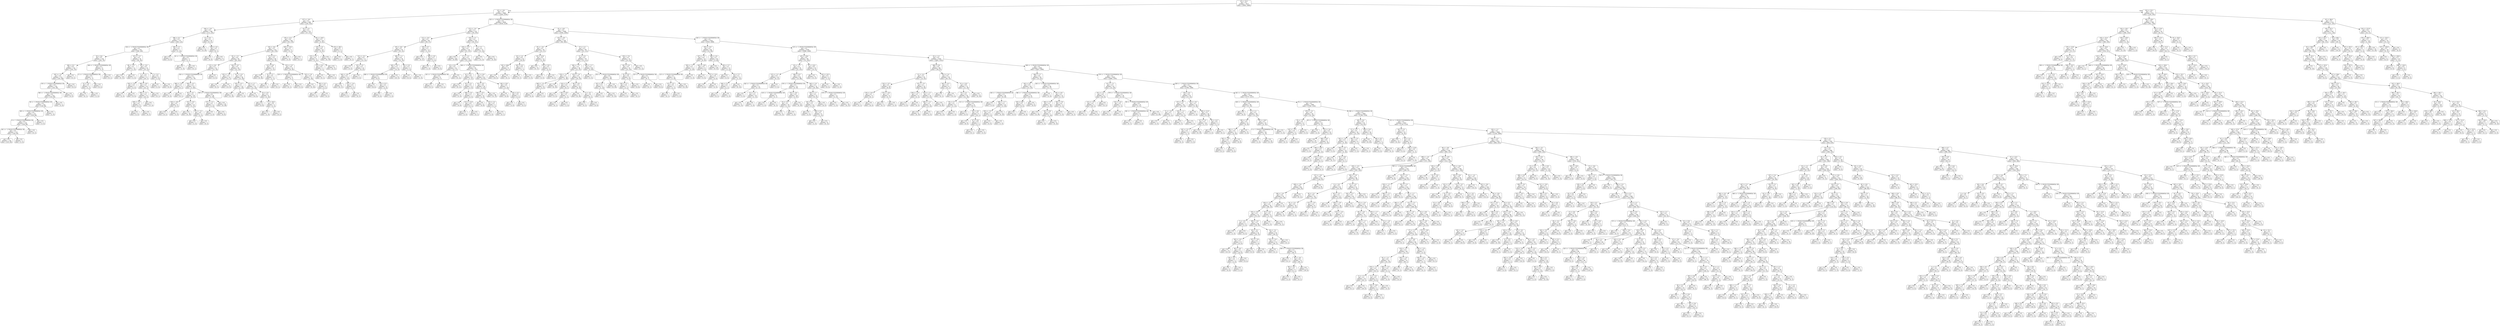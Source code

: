digraph Tree {
node [shape=box, style="rounded", color="black", fontname=helvetica] ;
edge [fontname=helvetica] ;
0 [label="29 <= 15.4\ngini = 0.5\nsamples = 3677\nvalue = [2842, 2889]"] ;
1 [label="121 <= -4.6\ngini = 0.5\nsamples = 3066\nvalue = [2264, 2544]"] ;
0 -> 1 [labeldistance=2.5, labelangle=45, headlabel="True"] ;
2 [label="277 <= -4.9\ngini = 0.5\nsamples = 408\nvalue = [230, 416]"] ;
1 -> 2 ;
3 [label="194 <= -2.8\ngini = 0.5\nsamples = 196\nvalue = [173, 145]"] ;
2 -> 3 ;
4 [label="386 <= 0.1\ngini = 0.5\nsamples = 177\nvalue = [169, 114]"] ;
3 -> 4 ;
5 [label="136 <= -1.7014117331926443e+38\ngini = 0.5\nsamples = 170\nvalue = [168, 104]"] ;
4 -> 5 ;
6 [label="18 <= 0.6\ngini = 0.5\nsamples = 136\nvalue = [142, 74]"] ;
5 -> 6 ;
7 [label="384 <= 0.2\ngini = 0.4\nsamples = 132\nvalue = [141, 70]"] ;
6 -> 7 ;
8 [label="297 <= -5.2\ngini = 0.4\nsamples = 131\nvalue = [141, 68]"] ;
7 -> 8 ;
9 [label="370 <= -1.7014117331926443e+38\ngini = 0.4\nsamples = 129\nvalue = [141, 66]"] ;
8 -> 9 ;
10 [label="360 <= -1.7014117331926443e+38\ngini = 0.4\nsamples = 123\nvalue = [132, 66]"] ;
9 -> 10 ;
11 [label="58 <= -1.7014117331926443e+38\ngini = 0.4\nsamples = 122\nvalue = [130, 66]"] ;
10 -> 11 ;
12 [label="383 <= -1.7014117331926443e+38\ngini = 0.4\nsamples = 121\nvalue = [129, 66]"] ;
11 -> 12 ;
13 [label="0 <= -1.7014117331926443e+38\ngini = 0.5\nsamples = 120\nvalue = [126, 66]"] ;
12 -> 13 ;
14 [label="261 <= -1.7014117331926443e+38\ngini = 0.4\nsamples = 119\nvalue = [126, 64]"] ;
13 -> 14 ;
15 [label="gini = 0.4\nsamples = 118\nvalue = [125, 64]"] ;
14 -> 15 ;
16 [label="gini = 0.0\nsamples = 1\nvalue = [1, 0]"] ;
14 -> 16 ;
17 [label="gini = 0.0\nsamples = 1\nvalue = [0, 2]"] ;
13 -> 17 ;
18 [label="gini = 0.0\nsamples = 1\nvalue = [3, 0]"] ;
12 -> 18 ;
19 [label="gini = 0.0\nsamples = 1\nvalue = [1, 0]"] ;
11 -> 19 ;
20 [label="gini = 0.0\nsamples = 1\nvalue = [2, 0]"] ;
10 -> 20 ;
21 [label="gini = 0.0\nsamples = 6\nvalue = [9, 0]"] ;
9 -> 21 ;
22 [label="gini = 0.0\nsamples = 2\nvalue = [0, 2]"] ;
8 -> 22 ;
23 [label="gini = 0.0\nsamples = 1\nvalue = [0, 2]"] ;
7 -> 23 ;
24 [label="180 <= -1.7014117331926443e+38\ngini = 0.3\nsamples = 4\nvalue = [1, 4]"] ;
6 -> 24 ;
25 [label="11 <= -1.7014117331926443e+38\ngini = 0.4\nsamples = 3\nvalue = [1, 3]"] ;
24 -> 25 ;
26 [label="15 <= 2.6\ngini = 0.5\nsamples = 2\nvalue = [1, 1]"] ;
25 -> 26 ;
27 [label="gini = 0.0\nsamples = 1\nvalue = [0, 1]"] ;
26 -> 27 ;
28 [label="gini = 0.0\nsamples = 1\nvalue = [1, 0]"] ;
26 -> 28 ;
29 [label="gini = 0.0\nsamples = 1\nvalue = [0, 2]"] ;
25 -> 29 ;
30 [label="gini = 0.0\nsamples = 1\nvalue = [0, 1]"] ;
24 -> 30 ;
31 [label="253 <= -5.7\ngini = 0.5\nsamples = 34\nvalue = [26, 30]"] ;
5 -> 31 ;
32 [label="48 <= -2.2\ngini = 0.1\nsamples = 11\nvalue = [1, 15]"] ;
31 -> 32 ;
33 [label="gini = 0.0\nsamples = 10\nvalue = [0, 15]"] ;
32 -> 33 ;
34 [label="gini = 0.0\nsamples = 1\nvalue = [1, 0]"] ;
32 -> 34 ;
35 [label="40 <= -5.0\ngini = 0.5\nsamples = 23\nvalue = [25, 15]"] ;
31 -> 35 ;
36 [label="5 <= -5.5\ngini = 0.3\nsamples = 17\nvalue = [24, 7]"] ;
35 -> 36 ;
37 [label="354 <= -5.6\ngini = 0.4\nsamples = 3\nvalue = [2, 4]"] ;
36 -> 37 ;
38 [label="gini = 0.0\nsamples = 1\nvalue = [2, 0]"] ;
37 -> 38 ;
39 [label="gini = 0.0\nsamples = 2\nvalue = [0, 4]"] ;
37 -> 39 ;
40 [label="349 <= -4.9\ngini = 0.2\nsamples = 14\nvalue = [22, 3]"] ;
36 -> 40 ;
41 [label="206 <= -5.1\ngini = 0.2\nsamples = 13\nvalue = [22, 2]"] ;
40 -> 41 ;
42 [label="249 <= -5.2\ngini = 0.4\nsamples = 6\nvalue = [5, 2]"] ;
41 -> 42 ;
43 [label="gini = 0.0\nsamples = 4\nvalue = [5, 0]"] ;
42 -> 43 ;
44 [label="gini = 0.0\nsamples = 2\nvalue = [0, 2]"] ;
42 -> 44 ;
45 [label="gini = 0.0\nsamples = 7\nvalue = [17, 0]"] ;
41 -> 45 ;
46 [label="gini = 0.0\nsamples = 1\nvalue = [0, 1]"] ;
40 -> 46 ;
47 [label="2 <= -5.2\ngini = 0.2\nsamples = 6\nvalue = [1, 8]"] ;
35 -> 47 ;
48 [label="gini = 0.0\nsamples = 1\nvalue = [1, 0]"] ;
47 -> 48 ;
49 [label="gini = 0.0\nsamples = 5\nvalue = [0, 8]"] ;
47 -> 49 ;
50 [label="180 <= 2.7\ngini = 0.2\nsamples = 7\nvalue = [1, 10]"] ;
4 -> 50 ;
51 [label="gini = 0.0\nsamples = 5\nvalue = [0, 9]"] ;
50 -> 51 ;
52 [label="42 <= -1.7014117331926443e+38\ngini = 0.5\nsamples = 2\nvalue = [1, 1]"] ;
50 -> 52 ;
53 [label="gini = 0.0\nsamples = 1\nvalue = [1, 0]"] ;
52 -> 53 ;
54 [label="gini = 0.0\nsamples = 1\nvalue = [0, 1]"] ;
52 -> 54 ;
55 [label="21 <= 0.5\ngini = 0.2\nsamples = 19\nvalue = [4, 31]"] ;
3 -> 55 ;
56 [label="gini = 0.0\nsamples = 12\nvalue = [0, 24]"] ;
55 -> 56 ;
57 [label="294 <= 1.6\ngini = 0.5\nsamples = 7\nvalue = [4, 7]"] ;
55 -> 57 ;
58 [label="gini = 0.0\nsamples = 3\nvalue = [4, 0]"] ;
57 -> 58 ;
59 [label="gini = 0.0\nsamples = 4\nvalue = [0, 7]"] ;
57 -> 59 ;
60 [label="63 <= 1.4\ngini = 0.3\nsamples = 212\nvalue = [57, 271]"] ;
2 -> 60 ;
61 [label="178 <= 13.1\ngini = 0.4\nsamples = 158\nvalue = [54, 179]"] ;
60 -> 61 ;
62 [label="46 <= -0.6\ngini = 0.3\nsamples = 153\nvalue = [49, 178]"] ;
61 -> 62 ;
63 [label="92 <= -1.5\ngini = 0.4\nsamples = 95\nvalue = [40, 102]"] ;
62 -> 63 ;
64 [label="172 <= 0.9\ngini = 0.3\nsamples = 53\nvalue = [13, 70]"] ;
63 -> 64 ;
65 [label="350 <= -1.7014117331926443e+38\ngini = 0.2\nsamples = 51\nvalue = [11, 70]"] ;
64 -> 65 ;
66 [label="380 <= -3.4\ngini = 0.3\nsamples = 4\nvalue = [4, 1]"] ;
65 -> 66 ;
67 [label="gini = 0.0\nsamples = 3\nvalue = [4, 0]"] ;
66 -> 67 ;
68 [label="gini = 0.0\nsamples = 1\nvalue = [0, 1]"] ;
66 -> 68 ;
69 [label="358 <= -4.7\ngini = 0.2\nsamples = 47\nvalue = [7, 69]"] ;
65 -> 69 ;
70 [label="38 <= -4.7\ngini = 0.3\nsamples = 18\nvalue = [6, 23]"] ;
69 -> 70 ;
71 [label="318 <= -4.8\ngini = 0.4\nsamples = 6\nvalue = [5, 2]"] ;
70 -> 71 ;
72 [label="gini = 0.0\nsamples = 2\nvalue = [0, 2]"] ;
71 -> 72 ;
73 [label="gini = 0.0\nsamples = 4\nvalue = [5, 0]"] ;
71 -> 73 ;
74 [label="152 <= -4.4\ngini = 0.1\nsamples = 12\nvalue = [1, 21]"] ;
70 -> 74 ;
75 [label="gini = 0.0\nsamples = 10\nvalue = [0, 19]"] ;
74 -> 75 ;
76 [label="151 <= -3.1\ngini = 0.4\nsamples = 2\nvalue = [1, 2]"] ;
74 -> 76 ;
77 [label="gini = 0.0\nsamples = 1\nvalue = [1, 0]"] ;
76 -> 77 ;
78 [label="gini = 0.0\nsamples = 1\nvalue = [0, 2]"] ;
76 -> 78 ;
79 [label="244 <= -1.7014117331926443e+38\ngini = 0.0\nsamples = 29\nvalue = [1, 46]"] ;
69 -> 79 ;
80 [label="271 <= -2.1\ngini = 0.2\nsamples = 5\nvalue = [1, 8]"] ;
79 -> 80 ;
81 [label="gini = 0.0\nsamples = 1\nvalue = [1, 0]"] ;
80 -> 81 ;
82 [label="gini = 0.0\nsamples = 4\nvalue = [0, 8]"] ;
80 -> 82 ;
83 [label="gini = 0.0\nsamples = 24\nvalue = [0, 38]"] ;
79 -> 83 ;
84 [label="gini = 0.0\nsamples = 2\nvalue = [2, 0]"] ;
64 -> 84 ;
85 [label="336 <= -0.7\ngini = 0.5\nsamples = 42\nvalue = [27, 32]"] ;
63 -> 85 ;
86 [label="235 <= -1.6\ngini = 0.3\nsamples = 14\nvalue = [15, 3]"] ;
85 -> 86 ;
87 [label="gini = 0.0\nsamples = 2\nvalue = [0, 3]"] ;
86 -> 87 ;
88 [label="gini = 0.0\nsamples = 12\nvalue = [15, 0]"] ;
86 -> 88 ;
89 [label="311 <= -0.3\ngini = 0.4\nsamples = 28\nvalue = [12, 29]"] ;
85 -> 89 ;
90 [label="370 <= -0.7\ngini = 0.1\nsamples = 14\nvalue = [1, 19]"] ;
89 -> 90 ;
91 [label="gini = 0.0\nsamples = 13\nvalue = [0, 19]"] ;
90 -> 91 ;
92 [label="gini = 0.0\nsamples = 1\nvalue = [1, 0]"] ;
90 -> 92 ;
93 [label="337 <= 1.7\ngini = 0.5\nsamples = 14\nvalue = [11, 10]"] ;
89 -> 93 ;
94 [label="gini = 0.0\nsamples = 6\nvalue = [10, 0]"] ;
93 -> 94 ;
95 [label="10 <= 2.9\ngini = 0.2\nsamples = 8\nvalue = [1, 10]"] ;
93 -> 95 ;
96 [label="gini = 0.0\nsamples = 6\nvalue = [0, 8]"] ;
95 -> 96 ;
97 [label="17 <= 10.0\ngini = 0.4\nsamples = 2\nvalue = [1, 2]"] ;
95 -> 97 ;
98 [label="gini = 0.0\nsamples = 1\nvalue = [1, 0]"] ;
97 -> 98 ;
99 [label="gini = 0.0\nsamples = 1\nvalue = [0, 2]"] ;
97 -> 99 ;
100 [label="273 <= 0.7\ngini = 0.2\nsamples = 58\nvalue = [9, 76]"] ;
62 -> 100 ;
101 [label="123 <= 0.8\ngini = 0.0\nsamples = 37\nvalue = [1, 57]"] ;
100 -> 101 ;
102 [label="gini = 0.0\nsamples = 35\nvalue = [0, 56]"] ;
101 -> 102 ;
103 [label="32 <= 1.5\ngini = 0.5\nsamples = 2\nvalue = [1, 1]"] ;
101 -> 103 ;
104 [label="gini = 0.0\nsamples = 1\nvalue = [1, 0]"] ;
103 -> 104 ;
105 [label="gini = 0.0\nsamples = 1\nvalue = [0, 1]"] ;
103 -> 105 ;
106 [label="253 <= 1.0\ngini = 0.4\nsamples = 21\nvalue = [8, 19]"] ;
100 -> 106 ;
107 [label="124 <= -1.7014117331926443e+38\ngini = 0.3\nsamples = 4\nvalue = [5, 1]"] ;
106 -> 107 ;
108 [label="gini = 0.0\nsamples = 1\nvalue = [0, 1]"] ;
107 -> 108 ;
109 [label="gini = 0.0\nsamples = 3\nvalue = [5, 0]"] ;
107 -> 109 ;
110 [label="335 <= 1.8\ngini = 0.2\nsamples = 17\nvalue = [3, 18]"] ;
106 -> 110 ;
111 [label="gini = 0.0\nsamples = 13\nvalue = [0, 16]"] ;
110 -> 111 ;
112 [label="305 <= 6.3\ngini = 0.5\nsamples = 4\nvalue = [3, 2]"] ;
110 -> 112 ;
113 [label="gini = 0.0\nsamples = 2\nvalue = [3, 0]"] ;
112 -> 113 ;
114 [label="gini = 0.0\nsamples = 2\nvalue = [0, 2]"] ;
112 -> 114 ;
115 [label="283 <= 14.2\ngini = 0.3\nsamples = 5\nvalue = [5, 1]"] ;
61 -> 115 ;
116 [label="gini = 0.0\nsamples = 4\nvalue = [5, 0]"] ;
115 -> 116 ;
117 [label="gini = 0.0\nsamples = 1\nvalue = [0, 1]"] ;
115 -> 117 ;
118 [label="361 <= 14.8\ngini = 0.1\nsamples = 54\nvalue = [3, 92]"] ;
60 -> 118 ;
119 [label="129 <= 1.4\ngini = 0.0\nsamples = 52\nvalue = [2, 91]"] ;
118 -> 119 ;
120 [label="135 <= 1.5\ngini = 0.2\nsamples = 9\nvalue = [2, 12]"] ;
119 -> 120 ;
121 [label="214 <= 0.9\ngini = 0.4\nsamples = 3\nvalue = [2, 1]"] ;
120 -> 121 ;
122 [label="gini = 0.0\nsamples = 1\nvalue = [0, 1]"] ;
121 -> 122 ;
123 [label="gini = 0.0\nsamples = 2\nvalue = [2, 0]"] ;
121 -> 123 ;
124 [label="gini = 0.0\nsamples = 6\nvalue = [0, 11]"] ;
120 -> 124 ;
125 [label="gini = 0.0\nsamples = 43\nvalue = [0, 79]"] ;
119 -> 125 ;
126 [label="233 <= 28.1\ngini = 0.5\nsamples = 2\nvalue = [1, 1]"] ;
118 -> 126 ;
127 [label="gini = 0.0\nsamples = 1\nvalue = [1, 0]"] ;
126 -> 127 ;
128 [label="gini = 0.0\nsamples = 1\nvalue = [0, 1]"] ;
126 -> 128 ;
129 [label="332 <= -1.7014117331926443e+38\ngini = 0.5\nsamples = 2658\nvalue = [2034, 2128]"] ;
1 -> 129 ;
130 [label="172 <= -3.4\ngini = 0.3\nsamples = 212\nvalue = [78, 270]"] ;
129 -> 130 ;
131 [label="113 <= -0.4\ngini = 0.5\nsamples = 60\nvalue = [44, 57]"] ;
130 -> 131 ;
132 [label="49 <= -4.0\ngini = 0.5\nsamples = 43\nvalue = [43, 32]"] ;
131 -> 132 ;
133 [label="121 <= -4.3\ngini = 0.4\nsamples = 17\nvalue = [11, 22]"] ;
132 -> 133 ;
134 [label="gini = 0.0\nsamples = 3\nvalue = [5, 0]"] ;
133 -> 134 ;
135 [label="155 <= 3.5\ngini = 0.3\nsamples = 14\nvalue = [6, 22]"] ;
133 -> 135 ;
136 [label="240 <= -4.0\ngini = 0.2\nsamples = 13\nvalue = [3, 22]"] ;
135 -> 136 ;
137 [label="gini = 0.0\nsamples = 8\nvalue = [0, 17]"] ;
136 -> 137 ;
138 [label="122 <= -2.4\ngini = 0.5\nsamples = 5\nvalue = [3, 5]"] ;
136 -> 138 ;
139 [label="gini = 0.0\nsamples = 2\nvalue = [3, 0]"] ;
138 -> 139 ;
140 [label="gini = 0.0\nsamples = 3\nvalue = [0, 5]"] ;
138 -> 140 ;
141 [label="gini = 0.0\nsamples = 1\nvalue = [3, 0]"] ;
135 -> 141 ;
142 [label="398 <= -1.1\ngini = 0.4\nsamples = 26\nvalue = [32, 10]"] ;
132 -> 142 ;
143 [label="169 <= -4.1\ngini = 0.3\nsamples = 22\nvalue = [31, 6]"] ;
142 -> 143 ;
144 [label="288 <= -1.7014117331926443e+38\ngini = 0.5\nsamples = 9\nvalue = [9, 6]"] ;
143 -> 144 ;
145 [label="gini = 0.0\nsamples = 5\nvalue = [8, 0]"] ;
144 -> 145 ;
146 [label="124 <= 0.3\ngini = 0.2\nsamples = 4\nvalue = [1, 6]"] ;
144 -> 146 ;
147 [label="gini = 0.0\nsamples = 3\nvalue = [0, 6]"] ;
146 -> 147 ;
148 [label="gini = 0.0\nsamples = 1\nvalue = [1, 0]"] ;
146 -> 148 ;
149 [label="gini = 0.0\nsamples = 13\nvalue = [22, 0]"] ;
143 -> 149 ;
150 [label="96 <= 2.4\ngini = 0.3\nsamples = 4\nvalue = [1, 4]"] ;
142 -> 150 ;
151 [label="gini = 0.0\nsamples = 3\nvalue = [0, 4]"] ;
150 -> 151 ;
152 [label="gini = 0.0\nsamples = 1\nvalue = [1, 0]"] ;
150 -> 152 ;
153 [label="330 <= 0.7\ngini = 0.1\nsamples = 17\nvalue = [1, 25]"] ;
131 -> 153 ;
154 [label="gini = 0.0\nsamples = 14\nvalue = [0, 21]"] ;
153 -> 154 ;
155 [label="389 <= 3.9\ngini = 0.3\nsamples = 3\nvalue = [1, 4]"] ;
153 -> 155 ;
156 [label="gini = 0.0\nsamples = 1\nvalue = [1, 0]"] ;
155 -> 156 ;
157 [label="gini = 0.0\nsamples = 2\nvalue = [0, 4]"] ;
155 -> 157 ;
158 [label="335 <= 1.3\ngini = 0.2\nsamples = 152\nvalue = [34, 213]"] ;
130 -> 158 ;
159 [label="220 <= -2.3\ngini = 0.2\nsamples = 137\nvalue = [23, 197]"] ;
158 -> 159 ;
160 [label="gini = 0.0\nsamples = 40\nvalue = [0, 68]"] ;
159 -> 160 ;
161 [label="17 <= -1.5\ngini = 0.3\nsamples = 97\nvalue = [23, 129]"] ;
159 -> 161 ;
162 [label="24 <= 0.2\ngini = 0.5\nsamples = 16\nvalue = [12, 17]"] ;
161 -> 162 ;
163 [label="141 <= -1.7014117331926443e+38\ngini = 0.4\nsamples = 9\nvalue = [12, 5]"] ;
162 -> 163 ;
164 [label="gini = 0.0\nsamples = 2\nvalue = [0, 5]"] ;
163 -> 164 ;
165 [label="gini = 0.0\nsamples = 7\nvalue = [12, 0]"] ;
163 -> 165 ;
166 [label="gini = 0.0\nsamples = 7\nvalue = [0, 12]"] ;
162 -> 166 ;
167 [label="346 <= -1.7014117331926443e+38\ngini = 0.2\nsamples = 81\nvalue = [11, 112]"] ;
161 -> 167 ;
168 [label="63 <= 0.1\ngini = 0.4\nsamples = 20\nvalue = [7, 21]"] ;
167 -> 168 ;
169 [label="gini = 0.0\nsamples = 9\nvalue = [0, 12]"] ;
168 -> 169 ;
170 [label="93 <= 2.5\ngini = 0.5\nsamples = 11\nvalue = [7, 9]"] ;
168 -> 170 ;
171 [label="gini = 0.0\nsamples = 4\nvalue = [5, 0]"] ;
170 -> 171 ;
172 [label="286 <= 5.0\ngini = 0.3\nsamples = 7\nvalue = [2, 9]"] ;
170 -> 172 ;
173 [label="gini = 0.0\nsamples = 5\nvalue = [0, 8]"] ;
172 -> 173 ;
174 [label="212 <= 11.8\ngini = 0.4\nsamples = 2\nvalue = [2, 1]"] ;
172 -> 174 ;
175 [label="gini = 0.0\nsamples = 1\nvalue = [2, 0]"] ;
174 -> 175 ;
176 [label="gini = 0.0\nsamples = 1\nvalue = [0, 1]"] ;
174 -> 176 ;
177 [label="311 <= 0.8\ngini = 0.1\nsamples = 61\nvalue = [4, 91]"] ;
167 -> 177 ;
178 [label="56 <= -0.5\ngini = 0.0\nsamples = 54\nvalue = [1, 81]"] ;
177 -> 178 ;
179 [label="369 <= -0.5\ngini = 0.2\nsamples = 8\nvalue = [1, 9]"] ;
178 -> 179 ;
180 [label="gini = 0.0\nsamples = 6\nvalue = [0, 8]"] ;
179 -> 180 ;
181 [label="314 <= 3.2\ngini = 0.5\nsamples = 2\nvalue = [1, 1]"] ;
179 -> 181 ;
182 [label="gini = 0.0\nsamples = 1\nvalue = [1, 0]"] ;
181 -> 182 ;
183 [label="gini = 0.0\nsamples = 1\nvalue = [0, 1]"] ;
181 -> 183 ;
184 [label="gini = 0.0\nsamples = 46\nvalue = [0, 72]"] ;
178 -> 184 ;
185 [label="302 <= 0.8\ngini = 0.4\nsamples = 7\nvalue = [3, 10]"] ;
177 -> 185 ;
186 [label="gini = 0.0\nsamples = 4\nvalue = [0, 8]"] ;
185 -> 186 ;
187 [label="126 <= 6.3\ngini = 0.5\nsamples = 3\nvalue = [3, 2]"] ;
185 -> 187 ;
188 [label="gini = 0.0\nsamples = 1\nvalue = [3, 0]"] ;
187 -> 188 ;
189 [label="gini = 0.0\nsamples = 2\nvalue = [0, 2]"] ;
187 -> 189 ;
190 [label="0 <= 7.7\ngini = 0.5\nsamples = 15\nvalue = [11, 16]"] ;
158 -> 190 ;
191 [label="gini = 0.0\nsamples = 7\nvalue = [11, 0]"] ;
190 -> 191 ;
192 [label="gini = 0.0\nsamples = 8\nvalue = [0, 16]"] ;
190 -> 192 ;
193 [label="25 <= -4.8\ngini = 0.5\nsamples = 2446\nvalue = [1956, 1858]"] ;
129 -> 193 ;
194 [label="132 <= -4.9\ngini = 0.3\nsamples = 128\nvalue = [46, 160]"] ;
193 -> 194 ;
195 [label="45 <= -3.0\ngini = 0.5\nsamples = 29\nvalue = [21, 27]"] ;
194 -> 195 ;
196 [label="62 <= 1.0\ngini = 0.4\nsamples = 16\nvalue = [19, 8]"] ;
195 -> 196 ;
197 [label="102 <= 68.6\ngini = 0.1\nsamples = 9\nvalue = [16, 1]"] ;
196 -> 197 ;
198 [label="gini = 0.0\nsamples = 8\nvalue = [16, 0]"] ;
197 -> 198 ;
199 [label="gini = 0.0\nsamples = 1\nvalue = [0, 1]"] ;
197 -> 199 ;
200 [label="267 <= 6.2\ngini = 0.4\nsamples = 7\nvalue = [3, 7]"] ;
196 -> 200 ;
201 [label="gini = 0.0\nsamples = 5\nvalue = [0, 7]"] ;
200 -> 201 ;
202 [label="gini = 0.0\nsamples = 2\nvalue = [3, 0]"] ;
200 -> 202 ;
203 [label="64 <= 12.8\ngini = 0.2\nsamples = 13\nvalue = [2, 19]"] ;
195 -> 203 ;
204 [label="gini = 0.0\nsamples = 11\nvalue = [0, 17]"] ;
203 -> 204 ;
205 [label="370 <= 35.7\ngini = 0.5\nsamples = 2\nvalue = [2, 2]"] ;
203 -> 205 ;
206 [label="gini = 0.0\nsamples = 1\nvalue = [2, 0]"] ;
205 -> 206 ;
207 [label="gini = 0.0\nsamples = 1\nvalue = [0, 2]"] ;
205 -> 207 ;
208 [label="27 <= 1.2\ngini = 0.3\nsamples = 99\nvalue = [25, 133]"] ;
194 -> 208 ;
209 [label="51 <= -0.3\ngini = 0.2\nsamples = 78\nvalue = [13, 111]"] ;
208 -> 209 ;
210 [label="394 <= -1.1\ngini = 0.3\nsamples = 38\nvalue = [11, 47]"] ;
209 -> 210 ;
211 [label="178 <= -2.1\ngini = 0.1\nsamples = 18\nvalue = [1, 28]"] ;
210 -> 211 ;
212 [label="260 <= -3.2\ngini = 0.2\nsamples = 8\nvalue = [1, 9]"] ;
211 -> 212 ;
213 [label="gini = 0.0\nsamples = 7\nvalue = [0, 9]"] ;
212 -> 213 ;
214 [label="gini = 0.0\nsamples = 1\nvalue = [1, 0]"] ;
212 -> 214 ;
215 [label="gini = 0.0\nsamples = 10\nvalue = [0, 19]"] ;
211 -> 215 ;
216 [label="119 <= -1.0\ngini = 0.5\nsamples = 20\nvalue = [10, 19]"] ;
210 -> 216 ;
217 [label="219 <= 2.2\ngini = 0.2\nsamples = 6\nvalue = [6, 1]"] ;
216 -> 217 ;
218 [label="gini = 0.0\nsamples = 4\nvalue = [5, 0]"] ;
217 -> 218 ;
219 [label="165 <= 4.8\ngini = 0.5\nsamples = 2\nvalue = [1, 1]"] ;
217 -> 219 ;
220 [label="gini = 0.0\nsamples = 1\nvalue = [0, 1]"] ;
219 -> 220 ;
221 [label="gini = 0.0\nsamples = 1\nvalue = [1, 0]"] ;
219 -> 221 ;
222 [label="49 <= -0.5\ngini = 0.3\nsamples = 14\nvalue = [4, 18]"] ;
216 -> 222 ;
223 [label="gini = 0.0\nsamples = 11\nvalue = [0, 16]"] ;
222 -> 223 ;
224 [label="6 <= -0.7\ngini = 0.4\nsamples = 3\nvalue = [4, 2]"] ;
222 -> 224 ;
225 [label="gini = 0.0\nsamples = 1\nvalue = [0, 2]"] ;
224 -> 225 ;
226 [label="gini = 0.0\nsamples = 2\nvalue = [4, 0]"] ;
224 -> 226 ;
227 [label="160 <= -1.7\ngini = 0.1\nsamples = 40\nvalue = [2, 64]"] ;
209 -> 227 ;
228 [label="gini = 0.0\nsamples = 1\nvalue = [1, 0]"] ;
227 -> 228 ;
229 [label="252 <= -1.7014117331926443e+38\ngini = 0.0\nsamples = 39\nvalue = [1, 64]"] ;
227 -> 229 ;
230 [label="257 <= 0.5\ngini = 0.1\nsamples = 9\nvalue = [1, 14]"] ;
229 -> 230 ;
231 [label="gini = 0.0\nsamples = 1\nvalue = [1, 0]"] ;
230 -> 231 ;
232 [label="gini = 0.0\nsamples = 8\nvalue = [0, 14]"] ;
230 -> 232 ;
233 [label="gini = 0.0\nsamples = 30\nvalue = [0, 50]"] ;
229 -> 233 ;
234 [label="354 <= 7.6\ngini = 0.5\nsamples = 21\nvalue = [12, 22]"] ;
208 -> 234 ;
235 [label="361 <= 2.4\ngini = 0.5\nsamples = 14\nvalue = [12, 10]"] ;
234 -> 235 ;
236 [label="43 <= 0.4\ngini = 0.4\nsamples = 8\nvalue = [3, 9]"] ;
235 -> 236 ;
237 [label="183 <= 1.5\ngini = 0.4\nsamples = 3\nvalue = [3, 1]"] ;
236 -> 237 ;
238 [label="gini = 0.0\nsamples = 2\nvalue = [3, 0]"] ;
237 -> 238 ;
239 [label="gini = 0.0\nsamples = 1\nvalue = [0, 1]"] ;
237 -> 239 ;
240 [label="gini = 0.0\nsamples = 5\nvalue = [0, 8]"] ;
236 -> 240 ;
241 [label="227 <= -1.7014117331926443e+38\ngini = 0.2\nsamples = 6\nvalue = [9, 1]"] ;
235 -> 241 ;
242 [label="gini = 0.0\nsamples = 1\nvalue = [0, 1]"] ;
241 -> 242 ;
243 [label="gini = 0.0\nsamples = 5\nvalue = [9, 0]"] ;
241 -> 243 ;
244 [label="gini = 0.0\nsamples = 7\nvalue = [0, 12]"] ;
234 -> 244 ;
245 [label="164 <= -1.7014117331926443e+38\ngini = 0.5\nsamples = 2318\nvalue = [1910, 1698]"] ;
193 -> 245 ;
246 [label="350 <= -0.4\ngini = 0.2\nsamples = 64\nvalue = [12, 90]"] ;
245 -> 246 ;
247 [label="327 <= -1.1\ngini = 0.4\nsamples = 22\nvalue = [9, 26]"] ;
246 -> 247 ;
248 [label="350 <= -1.1\ngini = 0.2\nsamples = 13\nvalue = [2, 20]"] ;
247 -> 248 ;
249 [label="115 <= -1.7014117331926443e+38\ngini = 0.1\nsamples = 12\nvalue = [1, 20]"] ;
248 -> 249 ;
250 [label="43 <= -2.5\ngini = 0.5\nsamples = 2\nvalue = [1, 1]"] ;
249 -> 250 ;
251 [label="gini = 0.0\nsamples = 1\nvalue = [0, 1]"] ;
250 -> 251 ;
252 [label="gini = 0.0\nsamples = 1\nvalue = [1, 0]"] ;
250 -> 252 ;
253 [label="gini = 0.0\nsamples = 10\nvalue = [0, 19]"] ;
249 -> 253 ;
254 [label="gini = 0.0\nsamples = 1\nvalue = [1, 0]"] ;
248 -> 254 ;
255 [label="265 <= -0.8\ngini = 0.5\nsamples = 9\nvalue = [7, 6]"] ;
247 -> 255 ;
256 [label="gini = 0.0\nsamples = 2\nvalue = [5, 0]"] ;
255 -> 256 ;
257 [label="377 <= -0.4\ngini = 0.4\nsamples = 7\nvalue = [2, 6]"] ;
255 -> 257 ;
258 [label="gini = 0.0\nsamples = 5\nvalue = [0, 6]"] ;
257 -> 258 ;
259 [label="gini = 0.0\nsamples = 2\nvalue = [2, 0]"] ;
257 -> 259 ;
260 [label="360 <= 2.6\ngini = 0.1\nsamples = 42\nvalue = [3, 64]"] ;
246 -> 260 ;
261 [label="gini = 0.0\nsamples = 29\nvalue = [0, 52]"] ;
260 -> 261 ;
262 [label="100 <= 3.7\ngini = 0.3\nsamples = 13\nvalue = [3, 12]"] ;
260 -> 262 ;
263 [label="gini = 0.0\nsamples = 2\nvalue = [2, 0]"] ;
262 -> 263 ;
264 [label="24 <= 7.7\ngini = 0.1\nsamples = 11\nvalue = [1, 12]"] ;
262 -> 264 ;
265 [label="290 <= 5.5\ngini = 0.4\nsamples = 3\nvalue = [1, 2]"] ;
264 -> 265 ;
266 [label="gini = 0.0\nsamples = 2\nvalue = [0, 2]"] ;
265 -> 266 ;
267 [label="gini = 0.0\nsamples = 1\nvalue = [1, 0]"] ;
265 -> 267 ;
268 [label="gini = 0.0\nsamples = 8\nvalue = [0, 10]"] ;
264 -> 268 ;
269 [label="115 <= -1.7014117331926443e+38\ngini = 0.5\nsamples = 2254\nvalue = [1898, 1608]"] ;
245 -> 269 ;
270 [label="225 <= 10.6\ngini = 0.4\nsamples = 89\nvalue = [33, 105]"] ;
269 -> 270 ;
271 [label="20 <= -1.3\ngini = 0.3\nsamples = 79\nvalue = [21, 101]"] ;
270 -> 271 ;
272 [label="175 <= -1.2\ngini = 0.5\nsamples = 14\nvalue = [9, 13]"] ;
271 -> 272 ;
273 [label="262 <= -1.7014117331926443e+38\ngini = 0.2\nsamples = 11\nvalue = [2, 13]"] ;
272 -> 273 ;
274 [label="gini = 0.0\nsamples = 1\nvalue = [1, 0]"] ;
273 -> 274 ;
275 [label="33 <= 1.5\ngini = 0.1\nsamples = 10\nvalue = [1, 13]"] ;
273 -> 275 ;
276 [label="gini = 0.0\nsamples = 9\nvalue = [0, 13]"] ;
275 -> 276 ;
277 [label="gini = 0.0\nsamples = 1\nvalue = [1, 0]"] ;
275 -> 277 ;
278 [label="gini = 0.0\nsamples = 3\nvalue = [7, 0]"] ;
272 -> 278 ;
279 [label="189 <= 0.5\ngini = 0.2\nsamples = 65\nvalue = [12, 88]"] ;
271 -> 279 ;
280 [label="379 <= -1.7014117331926443e+38\ngini = 0.1\nsamples = 33\nvalue = [2, 50]"] ;
279 -> 280 ;
281 [label="219 <= -1.7014117331926443e+38\ngini = 0.4\nsamples = 4\nvalue = [1, 3]"] ;
280 -> 281 ;
282 [label="gini = 0.0\nsamples = 1\nvalue = [1, 0]"] ;
281 -> 282 ;
283 [label="gini = 0.0\nsamples = 3\nvalue = [0, 3]"] ;
281 -> 283 ;
284 [label="332 <= -0.6\ngini = 0.0\nsamples = 29\nvalue = [1, 47]"] ;
280 -> 284 ;
285 [label="14 <= -0.7\ngini = 0.1\nsamples = 10\nvalue = [1, 13]"] ;
284 -> 285 ;
286 [label="gini = 0.0\nsamples = 9\nvalue = [0, 13]"] ;
285 -> 286 ;
287 [label="gini = 0.0\nsamples = 1\nvalue = [1, 0]"] ;
285 -> 287 ;
288 [label="gini = 0.0\nsamples = 19\nvalue = [0, 34]"] ;
284 -> 288 ;
289 [label="160 <= 1.9\ngini = 0.3\nsamples = 32\nvalue = [10, 38]"] ;
279 -> 289 ;
290 [label="164 <= 1.7\ngini = 0.5\nsamples = 15\nvalue = [9, 15]"] ;
289 -> 290 ;
291 [label="161 <= 0.5\ngini = 0.3\nsamples = 11\nvalue = [3, 15]"] ;
290 -> 291 ;
292 [label="gini = 0.0\nsamples = 2\nvalue = [2, 0]"] ;
291 -> 292 ;
293 [label="246 <= 0.2\ngini = 0.1\nsamples = 9\nvalue = [1, 15]"] ;
291 -> 293 ;
294 [label="gini = 0.0\nsamples = 1\nvalue = [1, 0]"] ;
293 -> 294 ;
295 [label="gini = 0.0\nsamples = 8\nvalue = [0, 15]"] ;
293 -> 295 ;
296 [label="gini = 0.0\nsamples = 4\nvalue = [6, 0]"] ;
290 -> 296 ;
297 [label="274 <= -1.7014117331926443e+38\ngini = 0.1\nsamples = 17\nvalue = [1, 23]"] ;
289 -> 297 ;
298 [label="gini = 0.0\nsamples = 1\nvalue = [1, 0]"] ;
297 -> 298 ;
299 [label="gini = 0.0\nsamples = 16\nvalue = [0, 23]"] ;
297 -> 299 ;
300 [label="32 <= 12.6\ngini = 0.4\nsamples = 10\nvalue = [12, 4]"] ;
270 -> 300 ;
301 [label="gini = 0.0\nsamples = 6\nvalue = [11, 0]"] ;
300 -> 301 ;
302 [label="243 <= 22.2\ngini = 0.3\nsamples = 4\nvalue = [1, 4]"] ;
300 -> 302 ;
303 [label="gini = 0.0\nsamples = 3\nvalue = [0, 4]"] ;
302 -> 303 ;
304 [label="gini = 0.0\nsamples = 1\nvalue = [1, 0]"] ;
302 -> 304 ;
305 [label="19 <= -5.7\ngini = 0.5\nsamples = 2165\nvalue = [1865, 1503]"] ;
269 -> 305 ;
306 [label="388 <= 0.9\ngini = 0.4\nsamples = 84\nvalue = [38, 97]"] ;
305 -> 306 ;
307 [label="31 <= -4.1\ngini = 0.3\nsamples = 45\nvalue = [12, 62]"] ;
306 -> 307 ;
308 [label="116 <= -0.7\ngini = 0.5\nsamples = 10\nvalue = [8, 8]"] ;
307 -> 308 ;
309 [label="179 <= -4.4\ngini = 0.2\nsamples = 4\nvalue = [6, 1]"] ;
308 -> 309 ;
310 [label="gini = 0.0\nsamples = 1\nvalue = [0, 1]"] ;
309 -> 310 ;
311 [label="gini = 0.0\nsamples = 3\nvalue = [6, 0]"] ;
309 -> 311 ;
312 [label="372 <= -0.6\ngini = 0.3\nsamples = 6\nvalue = [2, 7]"] ;
308 -> 312 ;
313 [label="gini = 0.0\nsamples = 5\nvalue = [0, 7]"] ;
312 -> 313 ;
314 [label="gini = 0.0\nsamples = 1\nvalue = [2, 0]"] ;
312 -> 314 ;
315 [label="371 <= -3.5\ngini = 0.1\nsamples = 35\nvalue = [4, 54]"] ;
307 -> 315 ;
316 [label="239 <= -1.0\ngini = 0.5\nsamples = 4\nvalue = [2, 2]"] ;
315 -> 316 ;
317 [label="gini = 0.0\nsamples = 2\nvalue = [2, 0]"] ;
316 -> 317 ;
318 [label="gini = 0.0\nsamples = 2\nvalue = [0, 2]"] ;
316 -> 318 ;
319 [label="310 <= -1.2\ngini = 0.1\nsamples = 31\nvalue = [2, 52]"] ;
315 -> 319 ;
320 [label="306 <= -1.5\ngini = 0.3\nsamples = 9\nvalue = [2, 10]"] ;
319 -> 320 ;
321 [label="gini = 0.0\nsamples = 8\nvalue = [0, 10]"] ;
320 -> 321 ;
322 [label="gini = 0.0\nsamples = 1\nvalue = [2, 0]"] ;
320 -> 322 ;
323 [label="gini = 0.0\nsamples = 22\nvalue = [0, 42]"] ;
319 -> 323 ;
324 [label="253 <= 1.4\ngini = 0.5\nsamples = 39\nvalue = [26, 35]"] ;
306 -> 324 ;
325 [label="183 <= -0.3\ngini = 0.1\nsamples = 8\nvalue = [15, 1]"] ;
324 -> 325 ;
326 [label="gini = 0.0\nsamples = 1\nvalue = [0, 1]"] ;
325 -> 326 ;
327 [label="gini = 0.0\nsamples = 7\nvalue = [15, 0]"] ;
325 -> 327 ;
328 [label="75 <= 13.0\ngini = 0.4\nsamples = 31\nvalue = [11, 34]"] ;
324 -> 328 ;
329 [label="79 <= 2.5\ngini = 0.5\nsamples = 20\nvalue = [11, 18]"] ;
328 -> 329 ;
330 [label="78 <= 2.7\ngini = 0.1\nsamples = 9\nvalue = [1, 13]"] ;
329 -> 330 ;
331 [label="gini = 0.0\nsamples = 8\nvalue = [0, 13]"] ;
330 -> 331 ;
332 [label="gini = 0.0\nsamples = 1\nvalue = [1, 0]"] ;
330 -> 332 ;
333 [label="211 <= -1.7014117331926443e+38\ngini = 0.4\nsamples = 11\nvalue = [10, 5]"] ;
329 -> 333 ;
334 [label="gini = 0.0\nsamples = 2\nvalue = [0, 4]"] ;
333 -> 334 ;
335 [label="352 <= 8.5\ngini = 0.2\nsamples = 9\nvalue = [10, 1]"] ;
333 -> 335 ;
336 [label="gini = 0.0\nsamples = 6\nvalue = [8, 0]"] ;
335 -> 336 ;
337 [label="67 <= 9.6\ngini = 0.4\nsamples = 3\nvalue = [2, 1]"] ;
335 -> 337 ;
338 [label="gini = 0.0\nsamples = 1\nvalue = [0, 1]"] ;
337 -> 338 ;
339 [label="gini = 0.0\nsamples = 2\nvalue = [2, 0]"] ;
337 -> 339 ;
340 [label="gini = 0.0\nsamples = 11\nvalue = [0, 16]"] ;
328 -> 340 ;
341 [label="390 <= -1.7014117331926443e+38\ngini = 0.5\nsamples = 2081\nvalue = [1827, 1406]"] ;
305 -> 341 ;
342 [label="186 <= 1.7\ngini = 0.4\nsamples = 56\nvalue = [21, 61]"] ;
341 -> 342 ;
343 [label="303 <= 0.2\ngini = 0.5\nsamples = 28\nvalue = [17, 24]"] ;
342 -> 343 ;
344 [label="100 <= -1.7014117331926443e+38\ngini = 0.3\nsamples = 16\nvalue = [4, 20]"] ;
343 -> 344 ;
345 [label="gini = 0.0\nsamples = 1\nvalue = [3, 0]"] ;
344 -> 345 ;
346 [label="196 <= -1.7\ngini = 0.1\nsamples = 15\nvalue = [1, 20]"] ;
344 -> 346 ;
347 [label="293 <= -3.5\ngini = 0.3\nsamples = 3\nvalue = [1, 4]"] ;
346 -> 347 ;
348 [label="gini = 0.0\nsamples = 2\nvalue = [0, 4]"] ;
347 -> 348 ;
349 [label="gini = 0.0\nsamples = 1\nvalue = [1, 0]"] ;
347 -> 349 ;
350 [label="gini = 0.0\nsamples = 12\nvalue = [0, 16]"] ;
346 -> 350 ;
351 [label="386 <= -1.7014117331926443e+38\ngini = 0.4\nsamples = 12\nvalue = [13, 4]"] ;
343 -> 351 ;
352 [label="343 <= 0.8\ngini = 0.5\nsamples = 6\nvalue = [4, 4]"] ;
351 -> 352 ;
353 [label="gini = 0.0\nsamples = 3\nvalue = [4, 0]"] ;
352 -> 353 ;
354 [label="gini = 0.0\nsamples = 3\nvalue = [0, 4]"] ;
352 -> 354 ;
355 [label="gini = 0.0\nsamples = 6\nvalue = [9, 0]"] ;
351 -> 355 ;
356 [label="242 <= -1.7014117331926443e+38\ngini = 0.2\nsamples = 28\nvalue = [4, 37]"] ;
342 -> 356 ;
357 [label="gini = 0.0\nsamples = 1\nvalue = [2, 0]"] ;
356 -> 357 ;
358 [label="391 <= 4.6\ngini = 0.1\nsamples = 27\nvalue = [2, 37]"] ;
356 -> 358 ;
359 [label="360 <= 7.9\ngini = 0.1\nsamples = 24\nvalue = [1, 34]"] ;
358 -> 359 ;
360 [label="gini = 0.0\nsamples = 17\nvalue = [0, 24]"] ;
359 -> 360 ;
361 [label="341 <= 9.8\ngini = 0.2\nsamples = 7\nvalue = [1, 10]"] ;
359 -> 361 ;
362 [label="gini = 0.0\nsamples = 1\nvalue = [1, 0]"] ;
361 -> 362 ;
363 [label="gini = 0.0\nsamples = 6\nvalue = [0, 10]"] ;
361 -> 363 ;
364 [label="182 <= 7.8\ngini = 0.4\nsamples = 3\nvalue = [1, 3]"] ;
358 -> 364 ;
365 [label="gini = 0.0\nsamples = 1\nvalue = [1, 0]"] ;
364 -> 365 ;
366 [label="gini = 0.0\nsamples = 2\nvalue = [0, 3]"] ;
364 -> 366 ;
367 [label="274 <= -1.7014117331926443e+38\ngini = 0.5\nsamples = 2025\nvalue = [1806, 1345]"] ;
341 -> 367 ;
368 [label="311 <= -1.1\ngini = 0.3\nsamples = 43\nvalue = [12, 56]"] ;
367 -> 368 ;
369 [label="251 <= -1.2\ngini = 0.4\nsamples = 8\nvalue = [10, 4]"] ;
368 -> 369 ;
370 [label="115 <= -1.4\ngini = 0.2\nsamples = 5\nvalue = [10, 1]"] ;
369 -> 370 ;
371 [label="gini = 0.0\nsamples = 1\nvalue = [0, 1]"] ;
370 -> 371 ;
372 [label="gini = 0.0\nsamples = 4\nvalue = [10, 0]"] ;
370 -> 372 ;
373 [label="gini = 0.0\nsamples = 3\nvalue = [0, 3]"] ;
369 -> 373 ;
374 [label="279 <= -1.7014117331926443e+38\ngini = 0.1\nsamples = 35\nvalue = [2, 52]"] ;
368 -> 374 ;
375 [label="152 <= -0.2\ngini = 0.5\nsamples = 2\nvalue = [1, 1]"] ;
374 -> 375 ;
376 [label="gini = 0.0\nsamples = 1\nvalue = [0, 1]"] ;
375 -> 376 ;
377 [label="gini = 0.0\nsamples = 1\nvalue = [1, 0]"] ;
375 -> 377 ;
378 [label="99 <= -1.7014117331926443e+38\ngini = 0.0\nsamples = 33\nvalue = [1, 51]"] ;
374 -> 378 ;
379 [label="281 <= -1.7014117331926443e+38\ngini = 0.2\nsamples = 6\nvalue = [1, 7]"] ;
378 -> 379 ;
380 [label="gini = 0.0\nsamples = 5\nvalue = [0, 7]"] ;
379 -> 380 ;
381 [label="gini = 0.0\nsamples = 1\nvalue = [1, 0]"] ;
379 -> 381 ;
382 [label="gini = 0.0\nsamples = 27\nvalue = [0, 44]"] ;
378 -> 382 ;
383 [label="209 <= -1.7014117331926443e+38\ngini = 0.5\nsamples = 1982\nvalue = [1794, 1289]"] ;
367 -> 383 ;
384 [label="178 <= 0.5\ngini = 0.4\nsamples = 43\nvalue = [17, 52]"] ;
383 -> 384 ;
385 [label="157 <= -0.7\ngini = 0.5\nsamples = 16\nvalue = [14, 14]"] ;
384 -> 385 ;
386 [label="71 <= -3.4\ngini = 0.3\nsamples = 7\nvalue = [2, 11]"] ;
385 -> 386 ;
387 [label="gini = 0.0\nsamples = 1\nvalue = [2, 0]"] ;
386 -> 387 ;
388 [label="gini = 0.0\nsamples = 6\nvalue = [0, 11]"] ;
386 -> 388 ;
389 [label="218 <= -1.1\ngini = 0.3\nsamples = 9\nvalue = [12, 3]"] ;
385 -> 389 ;
390 [label="gini = 0.0\nsamples = 2\nvalue = [0, 3]"] ;
389 -> 390 ;
391 [label="gini = 0.0\nsamples = 7\nvalue = [12, 0]"] ;
389 -> 391 ;
392 [label="342 <= -0.2\ngini = 0.1\nsamples = 27\nvalue = [3, 38]"] ;
384 -> 392 ;
393 [label="gini = 0.0\nsamples = 1\nvalue = [1, 0]"] ;
392 -> 393 ;
394 [label="384 <= 11.9\ngini = 0.1\nsamples = 26\nvalue = [2, 38]"] ;
392 -> 394 ;
395 [label="217 <= 1.0\ngini = 0.1\nsamples = 24\nvalue = [1, 37]"] ;
394 -> 395 ;
396 [label="187 <= 1.0\ngini = 0.4\nsamples = 4\nvalue = [1, 3]"] ;
395 -> 396 ;
397 [label="gini = 0.0\nsamples = 3\nvalue = [0, 3]"] ;
396 -> 397 ;
398 [label="gini = 0.0\nsamples = 1\nvalue = [1, 0]"] ;
396 -> 398 ;
399 [label="gini = 0.0\nsamples = 20\nvalue = [0, 34]"] ;
395 -> 399 ;
400 [label="26 <= 12.7\ngini = 0.5\nsamples = 2\nvalue = [1, 1]"] ;
394 -> 400 ;
401 [label="gini = 0.0\nsamples = 1\nvalue = [1, 0]"] ;
400 -> 401 ;
402 [label="gini = 0.0\nsamples = 1\nvalue = [0, 1]"] ;
400 -> 402 ;
403 [label="261 <= -1.7014117331926443e+38\ngini = 0.5\nsamples = 1939\nvalue = [1777, 1237]"] ;
383 -> 403 ;
404 [label="204 <= -1.7014117331926443e+38\ngini = 0.4\nsamples = 44\nvalue = [17, 45]"] ;
403 -> 404 ;
405 [label="gini = 0.0\nsamples = 4\nvalue = [6, 0]"] ;
404 -> 405 ;
406 [label="72 <= 1.1\ngini = 0.3\nsamples = 40\nvalue = [11, 45]"] ;
404 -> 406 ;
407 [label="395 <= -0.1\ngini = 0.5\nsamples = 15\nvalue = [9, 10]"] ;
406 -> 407 ;
408 [label="386 <= -1.5\ngini = 0.4\nsamples = 11\nvalue = [4, 10]"] ;
407 -> 408 ;
409 [label="165 <= -2.8\ngini = 0.4\nsamples = 5\nvalue = [4, 2]"] ;
408 -> 409 ;
410 [label="gini = 0.0\nsamples = 2\nvalue = [0, 2]"] ;
409 -> 410 ;
411 [label="gini = 0.0\nsamples = 3\nvalue = [4, 0]"] ;
409 -> 411 ;
412 [label="gini = 0.0\nsamples = 6\nvalue = [0, 8]"] ;
408 -> 412 ;
413 [label="gini = 0.0\nsamples = 4\nvalue = [5, 0]"] ;
407 -> 413 ;
414 [label="192 <= 14.9\ngini = 0.1\nsamples = 25\nvalue = [2, 35]"] ;
406 -> 414 ;
415 [label="5 <= -1.7014117331926443e+38\ngini = 0.1\nsamples = 24\nvalue = [1, 35]"] ;
414 -> 415 ;
416 [label="gini = 0.0\nsamples = 1\nvalue = [1, 0]"] ;
415 -> 416 ;
417 [label="gini = 0.0\nsamples = 23\nvalue = [0, 35]"] ;
415 -> 417 ;
418 [label="gini = 0.0\nsamples = 1\nvalue = [1, 0]"] ;
414 -> 418 ;
419 [label="76 <= -1.7014117331926443e+38\ngini = 0.5\nsamples = 1895\nvalue = [1760, 1192]"] ;
403 -> 419 ;
420 [label="379 <= -3.3\ngini = 0.4\nsamples = 29\nvalue = [12, 36]"] ;
419 -> 420 ;
421 [label="79 <= -3.1\ngini = 0.5\nsamples = 6\nvalue = [7, 5]"] ;
420 -> 421 ;
422 [label="197 <= -3.6\ngini = 0.4\nsamples = 4\nvalue = [2, 5]"] ;
421 -> 422 ;
423 [label="gini = 0.0\nsamples = 3\nvalue = [0, 5]"] ;
422 -> 423 ;
424 [label="gini = 0.0\nsamples = 1\nvalue = [2, 0]"] ;
422 -> 424 ;
425 [label="gini = 0.0\nsamples = 2\nvalue = [5, 0]"] ;
421 -> 425 ;
426 [label="65 <= -1.7014117331926443e+38\ngini = 0.2\nsamples = 23\nvalue = [5, 31]"] ;
420 -> 426 ;
427 [label="gini = 0.0\nsamples = 1\nvalue = [2, 0]"] ;
426 -> 427 ;
428 [label="215 <= 3.6\ngini = 0.2\nsamples = 22\nvalue = [3, 31]"] ;
426 -> 428 ;
429 [label="gini = 0.0\nsamples = 14\nvalue = [0, 21]"] ;
428 -> 429 ;
430 [label="188 <= 6.6\ngini = 0.4\nsamples = 8\nvalue = [3, 10]"] ;
428 -> 430 ;
431 [label="gini = 0.0\nsamples = 1\nvalue = [1, 0]"] ;
430 -> 431 ;
432 [label="189 <= 10.6\ngini = 0.3\nsamples = 7\nvalue = [2, 10]"] ;
430 -> 432 ;
433 [label="gini = 0.0\nsamples = 4\nvalue = [0, 5]"] ;
432 -> 433 ;
434 [label="219 <= 12.4\ngini = 0.4\nsamples = 3\nvalue = [2, 5]"] ;
432 -> 434 ;
435 [label="gini = 0.0\nsamples = 1\nvalue = [2, 0]"] ;
434 -> 435 ;
436 [label="gini = 0.0\nsamples = 2\nvalue = [0, 5]"] ;
434 -> 436 ;
437 [label="300 <= -1.7014117331926443e+38\ngini = 0.5\nsamples = 1866\nvalue = [1748, 1156]"] ;
419 -> 437 ;
438 [label="185 <= 0.4\ngini = 0.4\nsamples = 34\nvalue = [14, 42]"] ;
437 -> 438 ;
439 [label="27 <= -0.1\ngini = 0.5\nsamples = 18\nvalue = [12, 19]"] ;
438 -> 439 ;
440 [label="163 <= -1.8\ngini = 0.3\nsamples = 12\nvalue = [5, 18]"] ;
439 -> 440 ;
441 [label="gini = 0.0\nsamples = 2\nvalue = [3, 0]"] ;
440 -> 441 ;
442 [label="160 <= -0.7\ngini = 0.2\nsamples = 10\nvalue = [2, 18]"] ;
440 -> 442 ;
443 [label="gini = 0.0\nsamples = 8\nvalue = [0, 17]"] ;
442 -> 443 ;
444 [label="42 <= -0.8\ngini = 0.4\nsamples = 2\nvalue = [2, 1]"] ;
442 -> 444 ;
445 [label="gini = 0.0\nsamples = 1\nvalue = [0, 1]"] ;
444 -> 445 ;
446 [label="gini = 0.0\nsamples = 1\nvalue = [2, 0]"] ;
444 -> 446 ;
447 [label="281 <= 1.4\ngini = 0.2\nsamples = 6\nvalue = [7, 1]"] ;
439 -> 447 ;
448 [label="gini = 0.0\nsamples = 5\nvalue = [7, 0]"] ;
447 -> 448 ;
449 [label="gini = 0.0\nsamples = 1\nvalue = [0, 1]"] ;
447 -> 449 ;
450 [label="198 <= 5.9\ngini = 0.1\nsamples = 16\nvalue = [2, 23]"] ;
438 -> 450 ;
451 [label="gini = 0.0\nsamples = 14\nvalue = [0, 20]"] ;
450 -> 451 ;
452 [label="366 <= 8.1\ngini = 0.5\nsamples = 2\nvalue = [2, 3]"] ;
450 -> 452 ;
453 [label="gini = 0.0\nsamples = 1\nvalue = [2, 0]"] ;
452 -> 453 ;
454 [label="gini = 0.0\nsamples = 1\nvalue = [0, 3]"] ;
452 -> 454 ;
455 [label="311 <= -1.7014117331926443e+38\ngini = 0.5\nsamples = 1832\nvalue = [1734, 1114]"] ;
437 -> 455 ;
456 [label="167 <= 2.5\ngini = 0.3\nsamples = 23\nvalue = [6, 25]"] ;
455 -> 456 ;
457 [label="gini = 0.0\nsamples = 17\nvalue = [0, 22]"] ;
456 -> 457 ;
458 [label="34 <= 5.4\ngini = 0.4\nsamples = 6\nvalue = [6, 3]"] ;
456 -> 458 ;
459 [label="gini = 0.0\nsamples = 3\nvalue = [5, 0]"] ;
458 -> 459 ;
460 [label="288 <= 13.8\ngini = 0.4\nsamples = 3\nvalue = [1, 3]"] ;
458 -> 460 ;
461 [label="gini = 0.0\nsamples = 2\nvalue = [0, 3]"] ;
460 -> 461 ;
462 [label="gini = 0.0\nsamples = 1\nvalue = [1, 0]"] ;
460 -> 462 ;
463 [label="230 <= 1.2\ngini = 0.5\nsamples = 1809\nvalue = [1728, 1089]"] ;
455 -> 463 ;
464 [label="258 <= -0.2\ngini = 0.4\nsamples = 879\nvalue = [892, 455]"] ;
463 -> 464 ;
465 [label="84 <= -0.8\ngini = 0.5\nsamples = 530\nvalue = [483, 327]"] ;
464 -> 465 ;
466 [label="298 <= -1.6\ngini = 0.5\nsamples = 362\nvalue = [371, 195]"] ;
465 -> 466 ;
467 [label="226 <= -2.5\ngini = 0.5\nsamples = 208\nvalue = [187, 142]"] ;
466 -> 467 ;
468 [label="137 <= -2.8\ngini = 0.4\nsamples = 112\nvalue = [136, 45]"] ;
467 -> 468 ;
469 [label="299 <= -2.8\ngini = 0.4\nsamples = 96\nvalue = [103, 45]"] ;
468 -> 469 ;
470 [label="146 <= -3.4\ngini = 0.4\nsamples = 91\nvalue = [103, 34]"] ;
469 -> 470 ;
471 [label="230 <= -3.5\ngini = 0.4\nsamples = 78\nvalue = [80, 34]"] ;
470 -> 471 ;
472 [label="335 <= -4.9\ngini = 0.3\nsamples = 72\nvalue = [79, 23]"] ;
471 -> 472 ;
473 [label="5 <= -4.5\ngini = 0.3\nsamples = 4\nvalue = [1, 4]"] ;
472 -> 473 ;
474 [label="gini = 0.0\nsamples = 1\nvalue = [1, 0]"] ;
473 -> 474 ;
475 [label="gini = 0.0\nsamples = 3\nvalue = [0, 4]"] ;
473 -> 475 ;
476 [label="249 <= -4.2\ngini = 0.3\nsamples = 68\nvalue = [78, 19]"] ;
472 -> 476 ;
477 [label="44 <= -4.1\ngini = 0.4\nsamples = 34\nvalue = [34, 15]"] ;
476 -> 477 ;
478 [label="393 <= -4.5\ngini = 0.3\nsamples = 27\nvalue = [33, 6]"] ;
477 -> 478 ;
479 [label="gini = 0.0\nsamples = 15\nvalue = [23, 0]"] ;
478 -> 479 ;
480 [label="96 <= -4.4\ngini = 0.5\nsamples = 12\nvalue = [10, 6]"] ;
478 -> 480 ;
481 [label="28 <= -4.1\ngini = 0.2\nsamples = 5\nvalue = [1, 6]"] ;
480 -> 481 ;
482 [label="gini = 0.0\nsamples = 4\nvalue = [0, 6]"] ;
481 -> 482 ;
483 [label="gini = 0.0\nsamples = 1\nvalue = [1, 0]"] ;
481 -> 483 ;
484 [label="gini = 0.0\nsamples = 7\nvalue = [9, 0]"] ;
480 -> 484 ;
485 [label="357 <= -3.9\ngini = 0.2\nsamples = 7\nvalue = [1, 9]"] ;
477 -> 485 ;
486 [label="gini = 0.0\nsamples = 6\nvalue = [0, 9]"] ;
485 -> 486 ;
487 [label="gini = 0.0\nsamples = 1\nvalue = [1, 0]"] ;
485 -> 487 ;
488 [label="36 <= -3.2\ngini = 0.2\nsamples = 34\nvalue = [44, 4]"] ;
476 -> 488 ;
489 [label="232 <= -5.0\ngini = 0.1\nsamples = 33\nvalue = [44, 3]"] ;
488 -> 489 ;
490 [label="gini = 0.0\nsamples = 1\nvalue = [0, 1]"] ;
489 -> 490 ;
491 [label="244 <= -1.7014117331926443e+38\ngini = 0.1\nsamples = 32\nvalue = [44, 2]"] ;
489 -> 491 ;
492 [label="gini = 0.0\nsamples = 1\nvalue = [0, 1]"] ;
491 -> 492 ;
493 [label="40 <= -4.4\ngini = 0.0\nsamples = 31\nvalue = [44, 1]"] ;
491 -> 493 ;
494 [label="89 <= -4.2\ngini = 0.3\nsamples = 4\nvalue = [5, 1]"] ;
493 -> 494 ;
495 [label="gini = 0.0\nsamples = 3\nvalue = [5, 0]"] ;
494 -> 495 ;
496 [label="gini = 0.0\nsamples = 1\nvalue = [0, 1]"] ;
494 -> 496 ;
497 [label="gini = 0.0\nsamples = 27\nvalue = [39, 0]"] ;
493 -> 497 ;
498 [label="gini = 0.0\nsamples = 1\nvalue = [0, 1]"] ;
488 -> 498 ;
499 [label="19 <= -4.2\ngini = 0.2\nsamples = 6\nvalue = [1, 11]"] ;
471 -> 499 ;
500 [label="gini = 0.0\nsamples = 1\nvalue = [1, 0]"] ;
499 -> 500 ;
501 [label="gini = 0.0\nsamples = 5\nvalue = [0, 11]"] ;
499 -> 501 ;
502 [label="gini = 0.0\nsamples = 13\nvalue = [23, 0]"] ;
470 -> 502 ;
503 [label="gini = 0.0\nsamples = 5\nvalue = [0, 11]"] ;
469 -> 503 ;
504 [label="gini = 0.0\nsamples = 16\nvalue = [33, 0]"] ;
468 -> 504 ;
505 [label="226 <= -1.9\ngini = 0.5\nsamples = 96\nvalue = [51, 97]"] ;
467 -> 505 ;
506 [label="4 <= -2.0\ngini = 0.3\nsamples = 45\nvalue = [14, 56]"] ;
505 -> 506 ;
507 [label="39 <= -2.2\ngini = 0.5\nsamples = 18\nvalue = [11, 14]"] ;
506 -> 507 ;
508 [label="81 <= -2.2\ngini = 0.2\nsamples = 10\nvalue = [2, 13]"] ;
507 -> 508 ;
509 [label="gini = 0.0\nsamples = 8\nvalue = [0, 13]"] ;
508 -> 509 ;
510 [label="gini = 0.0\nsamples = 2\nvalue = [2, 0]"] ;
508 -> 510 ;
511 [label="137 <= -1.9\ngini = 0.2\nsamples = 8\nvalue = [9, 1]"] ;
507 -> 511 ;
512 [label="gini = 0.0\nsamples = 7\nvalue = [9, 0]"] ;
511 -> 512 ;
513 [label="gini = 0.0\nsamples = 1\nvalue = [0, 1]"] ;
511 -> 513 ;
514 [label="92 <= -2.3\ngini = 0.1\nsamples = 27\nvalue = [3, 42]"] ;
506 -> 514 ;
515 [label="gini = 0.0\nsamples = 1\nvalue = [1, 0]"] ;
514 -> 515 ;
516 [label="238 <= -1.8\ngini = 0.1\nsamples = 26\nvalue = [2, 42]"] ;
514 -> 516 ;
517 [label="gini = 0.0\nsamples = 23\nvalue = [0, 40]"] ;
516 -> 517 ;
518 [label="213 <= -1.6\ngini = 0.5\nsamples = 3\nvalue = [2, 2]"] ;
516 -> 518 ;
519 [label="gini = 0.0\nsamples = 1\nvalue = [2, 0]"] ;
518 -> 519 ;
520 [label="gini = 0.0\nsamples = 2\nvalue = [0, 2]"] ;
518 -> 520 ;
521 [label="57 <= -1.0\ngini = 0.5\nsamples = 51\nvalue = [37, 41]"] ;
505 -> 521 ;
522 [label="376 <= -2.3\ngini = 0.5\nsamples = 42\nvalue = [37, 27]"] ;
521 -> 522 ;
523 [label="gini = 0.0\nsamples = 5\nvalue = [0, 8]"] ;
522 -> 523 ;
524 [label="273 <= -1.8\ngini = 0.4\nsamples = 37\nvalue = [37, 19]"] ;
522 -> 524 ;
525 [label="60 <= -1.8\ngini = 0.5\nsamples = 15\nvalue = [11, 17]"] ;
524 -> 525 ;
526 [label="gini = 0.0\nsamples = 3\nvalue = [7, 0]"] ;
525 -> 526 ;
527 [label="186 <= -1.7\ngini = 0.3\nsamples = 12\nvalue = [4, 17]"] ;
525 -> 527 ;
528 [label="gini = 0.0\nsamples = 10\nvalue = [0, 17]"] ;
527 -> 528 ;
529 [label="gini = 0.0\nsamples = 2\nvalue = [4, 0]"] ;
527 -> 529 ;
530 [label="359 <= -1.7\ngini = 0.1\nsamples = 22\nvalue = [26, 2]"] ;
524 -> 530 ;
531 [label="gini = 0.0\nsamples = 17\nvalue = [23, 0]"] ;
530 -> 531 ;
532 [label="23 <= -1.8\ngini = 0.5\nsamples = 5\nvalue = [3, 2]"] ;
530 -> 532 ;
533 [label="gini = 0.0\nsamples = 2\nvalue = [0, 2]"] ;
532 -> 533 ;
534 [label="gini = 0.0\nsamples = 3\nvalue = [3, 0]"] ;
532 -> 534 ;
535 [label="gini = 0.0\nsamples = 9\nvalue = [0, 14]"] ;
521 -> 535 ;
536 [label="305 <= -1.7014117331926443e+38\ngini = 0.3\nsamples = 154\nvalue = [184, 53]"] ;
466 -> 536 ;
537 [label="gini = 0.0\nsamples = 4\nvalue = [0, 8]"] ;
536 -> 537 ;
538 [label="110 <= -2.1\ngini = 0.3\nsamples = 150\nvalue = [184, 45]"] ;
536 -> 538 ;
539 [label="339 <= -1.1\ngini = 0.5\nsamples = 9\nvalue = [5, 9]"] ;
538 -> 539 ;
540 [label="gini = 0.0\nsamples = 5\nvalue = [0, 8]"] ;
539 -> 540 ;
541 [label="346 <= -1.1\ngini = 0.3\nsamples = 4\nvalue = [5, 1]"] ;
539 -> 541 ;
542 [label="gini = 0.0\nsamples = 3\nvalue = [5, 0]"] ;
541 -> 542 ;
543 [label="gini = 0.0\nsamples = 1\nvalue = [0, 1]"] ;
541 -> 543 ;
544 [label="301 <= -2.3\ngini = 0.3\nsamples = 141\nvalue = [179, 36]"] ;
538 -> 544 ;
545 [label="gini = 0.0\nsamples = 1\nvalue = [0, 2]"] ;
544 -> 545 ;
546 [label="56 <= -1.7\ngini = 0.3\nsamples = 140\nvalue = [179, 34]"] ;
544 -> 546 ;
547 [label="186 <= -1.8\ngini = 0.5\nsamples = 9\nvalue = [11, 8]"] ;
546 -> 547 ;
548 [label="gini = 0.0\nsamples = 4\nvalue = [11, 0]"] ;
547 -> 548 ;
549 [label="gini = 0.0\nsamples = 5\nvalue = [0, 8]"] ;
547 -> 549 ;
550 [label="111 <= -1.5\ngini = 0.2\nsamples = 131\nvalue = [168, 26]"] ;
546 -> 550 ;
551 [label="345 <= -1.9\ngini = 0.0\nsamples = 27\nvalue = [53, 1]"] ;
550 -> 551 ;
552 [label="gini = 0.0\nsamples = 1\nvalue = [0, 1]"] ;
551 -> 552 ;
553 [label="gini = 0.0\nsamples = 26\nvalue = [53, 0]"] ;
551 -> 553 ;
554 [label="16 <= -0.8\ngini = 0.3\nsamples = 104\nvalue = [115, 25]"] ;
550 -> 554 ;
555 [label="142 <= -0.9\ngini = 0.4\nsamples = 79\nvalue = [76, 25]"] ;
554 -> 555 ;
556 [label="77 <= -1.7\ngini = 0.3\nsamples = 71\nvalue = [74, 18]"] ;
555 -> 556 ;
557 [label="gini = 0.0\nsamples = 2\nvalue = [0, 3]"] ;
556 -> 557 ;
558 [label="0 <= -0.8\ngini = 0.3\nsamples = 69\nvalue = [74, 15]"] ;
556 -> 558 ;
559 [label="170 <= -1.2\ngini = 0.2\nsamples = 64\nvalue = [72, 11]"] ;
558 -> 559 ;
560 [label="92 <= -1.2\ngini = 0.4\nsamples = 32\nvalue = [32, 10]"] ;
559 -> 560 ;
561 [label="279 <= -1.3\ngini = 0.2\nsamples = 25\nvalue = [30, 5]"] ;
560 -> 561 ;
562 [label="6 <= -1.7\ngini = 0.1\nsamples = 16\nvalue = [24, 1]"] ;
561 -> 562 ;
563 [label="gini = 0.0\nsamples = 1\nvalue = [0, 1]"] ;
562 -> 563 ;
564 [label="gini = 0.0\nsamples = 15\nvalue = [24, 0]"] ;
562 -> 564 ;
565 [label="0 <= -1.4\ngini = 0.5\nsamples = 9\nvalue = [6, 4]"] ;
561 -> 565 ;
566 [label="339 <= -0.8\ngini = 0.3\nsamples = 5\nvalue = [1, 4]"] ;
565 -> 566 ;
567 [label="gini = 0.0\nsamples = 4\nvalue = [0, 4]"] ;
566 -> 567 ;
568 [label="gini = 0.0\nsamples = 1\nvalue = [1, 0]"] ;
566 -> 568 ;
569 [label="gini = 0.0\nsamples = 4\nvalue = [5, 0]"] ;
565 -> 569 ;
570 [label="168 <= -1.4\ngini = 0.4\nsamples = 7\nvalue = [2, 5]"] ;
560 -> 570 ;
571 [label="gini = 0.0\nsamples = 2\nvalue = [2, 0]"] ;
570 -> 571 ;
572 [label="gini = 0.0\nsamples = 5\nvalue = [0, 5]"] ;
570 -> 572 ;
573 [label="244 <= -1.9\ngini = 0.0\nsamples = 32\nvalue = [40, 1]"] ;
559 -> 573 ;
574 [label="gini = 0.0\nsamples = 1\nvalue = [0, 1]"] ;
573 -> 574 ;
575 [label="gini = 0.0\nsamples = 31\nvalue = [40, 0]"] ;
573 -> 575 ;
576 [label="190 <= -1.0\ngini = 0.4\nsamples = 5\nvalue = [2, 4]"] ;
558 -> 576 ;
577 [label="358 <= -1.6\ngini = 0.4\nsamples = 3\nvalue = [2, 1]"] ;
576 -> 577 ;
578 [label="gini = 0.0\nsamples = 1\nvalue = [0, 1]"] ;
577 -> 578 ;
579 [label="gini = 0.0\nsamples = 2\nvalue = [2, 0]"] ;
577 -> 579 ;
580 [label="gini = 0.0\nsamples = 2\nvalue = [0, 3]"] ;
576 -> 580 ;
581 [label="275 <= -0.8\ngini = 0.3\nsamples = 8\nvalue = [2, 7]"] ;
555 -> 581 ;
582 [label="gini = 0.0\nsamples = 6\nvalue = [0, 7]"] ;
581 -> 582 ;
583 [label="gini = 0.0\nsamples = 2\nvalue = [2, 0]"] ;
581 -> 583 ;
584 [label="gini = 0.0\nsamples = 25\nvalue = [39, 0]"] ;
554 -> 584 ;
585 [label="367 <= -0.9\ngini = 0.5\nsamples = 168\nvalue = [112, 132]"] ;
465 -> 585 ;
586 [label="330 <= -0.8\ngini = 0.1\nsamples = 19\nvalue = [1, 23]"] ;
585 -> 586 ;
587 [label="gini = 0.0\nsamples = 16\nvalue = [0, 21]"] ;
586 -> 587 ;
588 [label="34 <= -0.6\ngini = 0.4\nsamples = 3\nvalue = [1, 2]"] ;
586 -> 588 ;
589 [label="gini = 0.0\nsamples = 2\nvalue = [0, 2]"] ;
588 -> 589 ;
590 [label="gini = 0.0\nsamples = 1\nvalue = [1, 0]"] ;
588 -> 590 ;
591 [label="205 <= -0.6\ngini = 0.5\nsamples = 149\nvalue = [111, 109]"] ;
585 -> 591 ;
592 [label="359 <= -0.6\ngini = 0.4\nsamples = 39\nvalue = [43, 14]"] ;
591 -> 592 ;
593 [label="122 <= -0.6\ngini = 0.1\nsamples = 26\nvalue = [35, 3]"] ;
592 -> 593 ;
594 [label="gini = 0.0\nsamples = 18\nvalue = [26, 0]"] ;
593 -> 594 ;
595 [label="52 <= -0.5\ngini = 0.4\nsamples = 8\nvalue = [9, 3]"] ;
593 -> 595 ;
596 [label="72 <= -0.8\ngini = 0.4\nsamples = 4\nvalue = [1, 3]"] ;
595 -> 596 ;
597 [label="gini = 0.0\nsamples = 1\nvalue = [1, 0]"] ;
596 -> 597 ;
598 [label="gini = 0.0\nsamples = 3\nvalue = [0, 3]"] ;
596 -> 598 ;
599 [label="gini = 0.0\nsamples = 4\nvalue = [8, 0]"] ;
595 -> 599 ;
600 [label="115 <= -0.7\ngini = 0.5\nsamples = 13\nvalue = [8, 11]"] ;
592 -> 600 ;
601 [label="gini = 0.0\nsamples = 3\nvalue = [0, 7]"] ;
600 -> 601 ;
602 [label="52 <= -0.2\ngini = 0.4\nsamples = 10\nvalue = [8, 4]"] ;
600 -> 602 ;
603 [label="338 <= -0.6\ngini = 0.2\nsamples = 7\nvalue = [8, 1]"] ;
602 -> 603 ;
604 [label="gini = 0.0\nsamples = 1\nvalue = [0, 1]"] ;
603 -> 604 ;
605 [label="gini = 0.0\nsamples = 6\nvalue = [8, 0]"] ;
603 -> 605 ;
606 [label="gini = 0.0\nsamples = 3\nvalue = [0, 3]"] ;
602 -> 606 ;
607 [label="59 <= -1.4\ngini = 0.5\nsamples = 110\nvalue = [68, 95]"] ;
591 -> 607 ;
608 [label="gini = 0.0\nsamples = 5\nvalue = [10, 0]"] ;
607 -> 608 ;
609 [label="193 <= -0.6\ngini = 0.5\nsamples = 105\nvalue = [58, 95]"] ;
607 -> 609 ;
610 [label="gini = 0.0\nsamples = 9\nvalue = [14, 0]"] ;
609 -> 610 ;
611 [label="94 <= -0.6\ngini = 0.4\nsamples = 96\nvalue = [44, 95]"] ;
609 -> 611 ;
612 [label="271 <= -0.2\ngini = 0.1\nsamples = 24\nvalue = [2, 37]"] ;
611 -> 612 ;
613 [label="gini = 0.0\nsamples = 22\nvalue = [0, 35]"] ;
612 -> 613 ;
614 [label="180 <= 0.5\ngini = 0.5\nsamples = 2\nvalue = [2, 2]"] ;
612 -> 614 ;
615 [label="gini = 0.0\nsamples = 1\nvalue = [2, 0]"] ;
614 -> 615 ;
616 [label="gini = 0.0\nsamples = 1\nvalue = [0, 2]"] ;
614 -> 616 ;
617 [label="20 <= 0.7\ngini = 0.5\nsamples = 72\nvalue = [42, 58]"] ;
611 -> 617 ;
618 [label="159 <= -0.5\ngini = 0.5\nsamples = 66\nvalue = [42, 45]"] ;
617 -> 618 ;
619 [label="291 <= -0.3\ngini = 0.4\nsamples = 19\nvalue = [19, 9]"] ;
618 -> 619 ;
620 [label="141 <= -0.7\ngini = 0.1\nsamples = 13\nvalue = [18, 1]"] ;
619 -> 620 ;
621 [label="gini = 0.0\nsamples = 1\nvalue = [0, 1]"] ;
620 -> 621 ;
622 [label="gini = 0.0\nsamples = 12\nvalue = [18, 0]"] ;
620 -> 622 ;
623 [label="170 <= -0.1\ngini = 0.2\nsamples = 6\nvalue = [1, 8]"] ;
619 -> 623 ;
624 [label="gini = 0.0\nsamples = 5\nvalue = [0, 8]"] ;
623 -> 624 ;
625 [label="gini = 0.0\nsamples = 1\nvalue = [1, 0]"] ;
623 -> 625 ;
626 [label="215 <= -0.4\ngini = 0.5\nsamples = 47\nvalue = [23, 36]"] ;
618 -> 626 ;
627 [label="214 <= -0.4\ngini = 0.1\nsamples = 14\nvalue = [1, 20]"] ;
626 -> 627 ;
628 [label="gini = 0.0\nsamples = 12\nvalue = [0, 19]"] ;
627 -> 628 ;
629 [label="6 <= -0.5\ngini = 0.5\nsamples = 2\nvalue = [1, 1]"] ;
627 -> 629 ;
630 [label="gini = 0.0\nsamples = 1\nvalue = [0, 1]"] ;
629 -> 630 ;
631 [label="gini = 0.0\nsamples = 1\nvalue = [1, 0]"] ;
629 -> 631 ;
632 [label="49 <= -0.5\ngini = 0.5\nsamples = 33\nvalue = [22, 16]"] ;
626 -> 632 ;
633 [label="gini = 0.0\nsamples = 5\nvalue = [0, 5]"] ;
632 -> 633 ;
634 [label="59 <= -0.2\ngini = 0.4\nsamples = 28\nvalue = [22, 11]"] ;
632 -> 634 ;
635 [label="214 <= -0.4\ngini = 0.1\nsamples = 16\nvalue = [18, 1]"] ;
634 -> 635 ;
636 [label="282 <= -0.4\ngini = 0.4\nsamples = 3\nvalue = [2, 1]"] ;
635 -> 636 ;
637 [label="gini = 0.0\nsamples = 2\nvalue = [2, 0]"] ;
636 -> 637 ;
638 [label="gini = 0.0\nsamples = 1\nvalue = [0, 1]"] ;
636 -> 638 ;
639 [label="gini = 0.0\nsamples = 13\nvalue = [16, 0]"] ;
635 -> 639 ;
640 [label="293 <= -0.3\ngini = 0.4\nsamples = 12\nvalue = [4, 10]"] ;
634 -> 640 ;
641 [label="gini = 0.0\nsamples = 2\nvalue = [2, 0]"] ;
640 -> 641 ;
642 [label="368 <= 0.3\ngini = 0.3\nsamples = 10\nvalue = [2, 10]"] ;
640 -> 642 ;
643 [label="387 <= -0.4\ngini = 0.2\nsamples = 9\nvalue = [1, 10]"] ;
642 -> 643 ;
644 [label="gini = 0.0\nsamples = 1\nvalue = [1, 0]"] ;
643 -> 644 ;
645 [label="gini = 0.0\nsamples = 8\nvalue = [0, 10]"] ;
643 -> 645 ;
646 [label="gini = 0.0\nsamples = 1\nvalue = [1, 0]"] ;
642 -> 646 ;
647 [label="gini = 0.0\nsamples = 6\nvalue = [0, 13]"] ;
617 -> 647 ;
648 [label="160 <= -0.2\ngini = 0.4\nsamples = 349\nvalue = [409, 128]"] ;
464 -> 648 ;
649 [label="192 <= 0.6\ngini = 0.5\nsamples = 40\nvalue = [33, 27]"] ;
648 -> 649 ;
650 [label="15 <= 0.5\ngini = 0.4\nsamples = 30\nvalue = [32, 13]"] ;
649 -> 650 ;
651 [label="398 <= 0.0\ngini = 0.3\nsamples = 27\nvalue = [32, 9]"] ;
650 -> 651 ;
652 [label="299 <= -0.2\ngini = 0.1\nsamples = 18\nvalue = [26, 1]"] ;
651 -> 652 ;
653 [label="376 <= -0.5\ngini = 0.2\nsamples = 5\nvalue = [6, 1]"] ;
652 -> 653 ;
654 [label="gini = 0.0\nsamples = 1\nvalue = [0, 1]"] ;
653 -> 654 ;
655 [label="gini = 0.0\nsamples = 4\nvalue = [6, 0]"] ;
653 -> 655 ;
656 [label="gini = 0.0\nsamples = 13\nvalue = [20, 0]"] ;
652 -> 656 ;
657 [label="211 <= -0.0\ngini = 0.5\nsamples = 9\nvalue = [6, 8]"] ;
651 -> 657 ;
658 [label="398 <= 4.3\ngini = 0.2\nsamples = 6\nvalue = [1, 8]"] ;
657 -> 658 ;
659 [label="gini = 0.0\nsamples = 4\nvalue = [0, 7]"] ;
658 -> 659 ;
660 [label="93 <= 0.0\ngini = 0.5\nsamples = 2\nvalue = [1, 1]"] ;
658 -> 660 ;
661 [label="gini = 0.0\nsamples = 1\nvalue = [1, 0]"] ;
660 -> 661 ;
662 [label="gini = 0.0\nsamples = 1\nvalue = [0, 1]"] ;
660 -> 662 ;
663 [label="gini = 0.0\nsamples = 3\nvalue = [5, 0]"] ;
657 -> 663 ;
664 [label="gini = 0.0\nsamples = 3\nvalue = [0, 4]"] ;
650 -> 664 ;
665 [label="17 <= 0.9\ngini = 0.1\nsamples = 10\nvalue = [1, 14]"] ;
649 -> 665 ;
666 [label="gini = 0.0\nsamples = 9\nvalue = [0, 14]"] ;
665 -> 666 ;
667 [label="gini = 0.0\nsamples = 1\nvalue = [1, 0]"] ;
665 -> 667 ;
668 [label="390 <= -0.6\ngini = 0.3\nsamples = 309\nvalue = [376, 101]"] ;
648 -> 668 ;
669 [label="261 <= -0.8\ngini = 0.4\nsamples = 4\nvalue = [2, 6]"] ;
668 -> 669 ;
670 [label="gini = 0.0\nsamples = 1\nvalue = [2, 0]"] ;
669 -> 670 ;
671 [label="gini = 0.0\nsamples = 3\nvalue = [0, 6]"] ;
669 -> 671 ;
672 [label="73 <= -0.6\ngini = 0.3\nsamples = 305\nvalue = [374, 95]"] ;
668 -> 672 ;
673 [label="385 <= 1.2\ngini = 0.5\nsamples = 11\nvalue = [7, 8]"] ;
672 -> 673 ;
674 [label="128 <= 0.4\ngini = 0.4\nsamples = 9\nvalue = [3, 8]"] ;
673 -> 674 ;
675 [label="20 <= 0.1\ngini = 0.5\nsamples = 4\nvalue = [3, 2]"] ;
674 -> 675 ;
676 [label="gini = 0.0\nsamples = 2\nvalue = [0, 2]"] ;
675 -> 676 ;
677 [label="gini = 0.0\nsamples = 2\nvalue = [3, 0]"] ;
675 -> 677 ;
678 [label="gini = 0.0\nsamples = 5\nvalue = [0, 6]"] ;
674 -> 678 ;
679 [label="gini = 0.0\nsamples = 2\nvalue = [4, 0]"] ;
673 -> 679 ;
680 [label="314 <= -1.7014117331926443e+38\ngini = 0.3\nsamples = 294\nvalue = [367, 87]"] ;
672 -> 680 ;
681 [label="gini = 0.0\nsamples = 1\nvalue = [0, 3]"] ;
680 -> 681 ;
682 [label="388 <= -0.1\ngini = 0.3\nsamples = 293\nvalue = [367, 84]"] ;
680 -> 682 ;
683 [label="gini = 0.0\nsamples = 25\nvalue = [44, 0]"] ;
682 -> 683 ;
684 [label="174 <= 0.1\ngini = 0.3\nsamples = 268\nvalue = [323, 84]"] ;
682 -> 684 ;
685 [label="134 <= 0.1\ngini = 0.5\nsamples = 45\nvalue = [41, 25]"] ;
684 -> 685 ;
686 [label="17 <= 0.6\ngini = 0.3\nsamples = 31\nvalue = [36, 10]"] ;
685 -> 686 ;
687 [label="38 <= -0.1\ngini = 0.3\nsamples = 28\nvalue = [34, 6]"] ;
686 -> 687 ;
688 [label="342 <= -0.1\ngini = 0.5\nsamples = 13\nvalue = [10, 6]"] ;
687 -> 688 ;
689 [label="gini = 0.0\nsamples = 4\nvalue = [0, 5]"] ;
688 -> 689 ;
690 [label="381 <= 0.3\ngini = 0.2\nsamples = 9\nvalue = [10, 1]"] ;
688 -> 690 ;
691 [label="gini = 0.0\nsamples = 8\nvalue = [10, 0]"] ;
690 -> 691 ;
692 [label="gini = 0.0\nsamples = 1\nvalue = [0, 1]"] ;
690 -> 692 ;
693 [label="gini = 0.0\nsamples = 15\nvalue = [24, 0]"] ;
687 -> 693 ;
694 [label="365 <= -0.0\ngini = 0.4\nsamples = 3\nvalue = [2, 4]"] ;
686 -> 694 ;
695 [label="gini = 0.0\nsamples = 1\nvalue = [2, 0]"] ;
694 -> 695 ;
696 [label="gini = 0.0\nsamples = 2\nvalue = [0, 4]"] ;
694 -> 696 ;
697 [label="328 <= 0.4\ngini = 0.4\nsamples = 14\nvalue = [5, 15]"] ;
685 -> 697 ;
698 [label="gini = 0.0\nsamples = 9\nvalue = [0, 14]"] ;
697 -> 698 ;
699 [label="131 <= 0.6\ngini = 0.3\nsamples = 5\nvalue = [5, 1]"] ;
697 -> 699 ;
700 [label="gini = 0.0\nsamples = 4\nvalue = [5, 0]"] ;
699 -> 700 ;
701 [label="gini = 0.0\nsamples = 1\nvalue = [0, 1]"] ;
699 -> 701 ;
702 [label="353 <= 1.2\ngini = 0.3\nsamples = 223\nvalue = [282, 59]"] ;
684 -> 702 ;
703 [label="297 <= 0.4\ngini = 0.2\nsamples = 202\nvalue = [264, 45]"] ;
702 -> 703 ;
704 [label="373 <= -1.7014117331926443e+38\ngini = 0.1\nsamples = 71\nvalue = [117, 7]"] ;
703 -> 704 ;
705 [label="gini = 0.0\nsamples = 1\nvalue = [0, 2]"] ;
704 -> 705 ;
706 [label="189 <= -0.4\ngini = 0.1\nsamples = 70\nvalue = [117, 5]"] ;
704 -> 706 ;
707 [label="gini = 0.0\nsamples = 1\nvalue = [0, 1]"] ;
706 -> 707 ;
708 [label="46 <= 2.1\ngini = 0.1\nsamples = 69\nvalue = [117, 4]"] ;
706 -> 708 ;
709 [label="163 <= -1.7014117331926443e+38\ngini = 0.0\nsamples = 68\nvalue = [117, 3]"] ;
708 -> 709 ;
710 [label="gini = 0.0\nsamples = 2\nvalue = [0, 2]"] ;
709 -> 710 ;
711 [label="228 <= -0.2\ngini = 0.0\nsamples = 66\nvalue = [117, 1]"] ;
709 -> 711 ;
712 [label="159 <= 0.2\ngini = 0.2\nsamples = 4\nvalue = [7, 1]"] ;
711 -> 712 ;
713 [label="gini = 0.0\nsamples = 1\nvalue = [0, 1]"] ;
712 -> 713 ;
714 [label="gini = 0.0\nsamples = 3\nvalue = [7, 0]"] ;
712 -> 714 ;
715 [label="gini = 0.0\nsamples = 62\nvalue = [110, 0]"] ;
711 -> 715 ;
716 [label="gini = 0.0\nsamples = 1\nvalue = [0, 1]"] ;
708 -> 716 ;
717 [label="361 <= 0.5\ngini = 0.3\nsamples = 131\nvalue = [147, 38]"] ;
703 -> 717 ;
718 [label="159 <= 0.5\ngini = 0.5\nsamples = 40\nvalue = [26, 24]"] ;
717 -> 718 ;
719 [label="350 <= 0.3\ngini = 0.2\nsamples = 15\nvalue = [14, 2]"] ;
718 -> 719 ;
720 [label="gini = 0.0\nsamples = 2\nvalue = [0, 2]"] ;
719 -> 720 ;
721 [label="gini = 0.0\nsamples = 13\nvalue = [14, 0]"] ;
719 -> 721 ;
722 [label="33 <= 0.5\ngini = 0.5\nsamples = 25\nvalue = [12, 22]"] ;
718 -> 722 ;
723 [label="391 <= 0.6\ngini = 0.1\nsamples = 12\nvalue = [1, 15]"] ;
722 -> 723 ;
724 [label="gini = 0.0\nsamples = 11\nvalue = [0, 15]"] ;
723 -> 724 ;
725 [label="gini = 0.0\nsamples = 1\nvalue = [1, 0]"] ;
723 -> 725 ;
726 [label="153 <= 0.7\ngini = 0.5\nsamples = 13\nvalue = [11, 7]"] ;
722 -> 726 ;
727 [label="gini = 0.0\nsamples = 7\nvalue = [10, 0]"] ;
726 -> 727 ;
728 [label="133 <= 0.7\ngini = 0.2\nsamples = 6\nvalue = [1, 7]"] ;
726 -> 728 ;
729 [label="gini = 0.0\nsamples = 1\nvalue = [1, 0]"] ;
728 -> 729 ;
730 [label="gini = 0.0\nsamples = 5\nvalue = [0, 7]"] ;
728 -> 730 ;
731 [label="56 <= 0.4\ngini = 0.2\nsamples = 91\nvalue = [121, 14]"] ;
717 -> 731 ;
732 [label="238 <= 0.5\ngini = 0.4\nsamples = 10\nvalue = [10, 5]"] ;
731 -> 732 ;
733 [label="gini = 0.0\nsamples = 5\nvalue = [9, 0]"] ;
732 -> 733 ;
734 [label="63 <= 0.3\ngini = 0.3\nsamples = 5\nvalue = [1, 5]"] ;
732 -> 734 ;
735 [label="gini = 0.0\nsamples = 1\nvalue = [1, 0]"] ;
734 -> 735 ;
736 [label="gini = 0.0\nsamples = 4\nvalue = [0, 5]"] ;
734 -> 736 ;
737 [label="23 <= -0.4\ngini = 0.1\nsamples = 81\nvalue = [111, 9]"] ;
731 -> 737 ;
738 [label="gini = 0.0\nsamples = 1\nvalue = [0, 1]"] ;
737 -> 738 ;
739 [label="112 <= -1.7014117331926443e+38\ngini = 0.1\nsamples = 80\nvalue = [111, 8]"] ;
737 -> 739 ;
740 [label="gini = 0.0\nsamples = 1\nvalue = [0, 1]"] ;
739 -> 740 ;
741 [label="61 <= 1.3\ngini = 0.1\nsamples = 79\nvalue = [111, 7]"] ;
739 -> 741 ;
742 [label="323 <= 0.7\ngini = 0.1\nsamples = 71\nvalue = [100, 4]"] ;
741 -> 742 ;
743 [label="303 <= 0.8\ngini = 0.2\nsamples = 26\nvalue = [34, 4]"] ;
742 -> 743 ;
744 [label="66 <= 0.1\ngini = 0.1\nsamples = 24\nvalue = [34, 2]"] ;
743 -> 744 ;
745 [label="gini = 0.0\nsamples = 1\nvalue = [0, 1]"] ;
744 -> 745 ;
746 [label="327 <= 0.6\ngini = 0.1\nsamples = 23\nvalue = [34, 1]"] ;
744 -> 746 ;
747 [label="gini = 0.0\nsamples = 15\nvalue = [24, 0]"] ;
746 -> 747 ;
748 [label="161 <= 0.6\ngini = 0.2\nsamples = 8\nvalue = [10, 1]"] ;
746 -> 748 ;
749 [label="gini = 0.0\nsamples = 1\nvalue = [0, 1]"] ;
748 -> 749 ;
750 [label="gini = 0.0\nsamples = 7\nvalue = [10, 0]"] ;
748 -> 750 ;
751 [label="gini = 0.0\nsamples = 2\nvalue = [0, 2]"] ;
743 -> 751 ;
752 [label="gini = 0.0\nsamples = 45\nvalue = [66, 0]"] ;
742 -> 752 ;
753 [label="97 <= 1.1\ngini = 0.3\nsamples = 8\nvalue = [11, 3]"] ;
741 -> 753 ;
754 [label="110 <= 1.9\ngini = 0.4\nsamples = 3\nvalue = [1, 3]"] ;
753 -> 754 ;
755 [label="gini = 0.0\nsamples = 2\nvalue = [0, 3]"] ;
754 -> 755 ;
756 [label="gini = 0.0\nsamples = 1\nvalue = [1, 0]"] ;
754 -> 756 ;
757 [label="gini = 0.0\nsamples = 5\nvalue = [10, 0]"] ;
753 -> 757 ;
758 [label="333 <= 1.3\ngini = 0.5\nsamples = 21\nvalue = [18, 14]"] ;
702 -> 758 ;
759 [label="gini = 0.0\nsamples = 6\nvalue = [0, 11]"] ;
758 -> 759 ;
760 [label="91 <= 0.8\ngini = 0.2\nsamples = 15\nvalue = [18, 3]"] ;
758 -> 760 ;
761 [label="104 <= 1.1\ngini = 0.4\nsamples = 2\nvalue = [1, 2]"] ;
760 -> 761 ;
762 [label="gini = 0.0\nsamples = 1\nvalue = [1, 0]"] ;
761 -> 762 ;
763 [label="gini = 0.0\nsamples = 1\nvalue = [0, 2]"] ;
761 -> 763 ;
764 [label="331 <= 1.1\ngini = 0.1\nsamples = 13\nvalue = [17, 1]"] ;
760 -> 764 ;
765 [label="149 <= 0.5\ngini = 0.5\nsamples = 2\nvalue = [1, 1]"] ;
764 -> 765 ;
766 [label="gini = 0.0\nsamples = 1\nvalue = [1, 0]"] ;
765 -> 766 ;
767 [label="gini = 0.0\nsamples = 1\nvalue = [0, 1]"] ;
765 -> 767 ;
768 [label="gini = 0.0\nsamples = 11\nvalue = [16, 0]"] ;
764 -> 768 ;
769 [label="239 <= 6.3\ngini = 0.5\nsamples = 930\nvalue = [836, 634]"] ;
463 -> 769 ;
770 [label="39 <= 6.2\ngini = 0.5\nsamples = 448\nvalue = [348, 352]"] ;
769 -> 770 ;
771 [label="81 <= 1.5\ngini = 0.5\nsamples = 409\nvalue = [341, 298]"] ;
770 -> 771 ;
772 [label="93 <= 1.5\ngini = 0.4\nsamples = 90\nvalue = [47, 93]"] ;
771 -> 772 ;
773 [label="327 <= 1.6\ngini = 0.5\nsamples = 61\nvalue = [43, 48]"] ;
772 -> 773 ;
774 [label="187 <= 1.2\ngini = 0.5\nsamples = 46\nvalue = [39, 28]"] ;
773 -> 774 ;
775 [label="282 <= 0.5\ngini = 0.4\nsamples = 14\nvalue = [5, 15]"] ;
774 -> 775 ;
776 [label="gini = 0.0\nsamples = 2\nvalue = [3, 0]"] ;
775 -> 776 ;
777 [label="328 <= 1.4\ngini = 0.2\nsamples = 12\nvalue = [2, 15]"] ;
775 -> 777 ;
778 [label="248 <= 0.6\ngini = 0.1\nsamples = 11\nvalue = [1, 15]"] ;
777 -> 778 ;
779 [label="gini = 0.0\nsamples = 1\nvalue = [1, 0]"] ;
778 -> 779 ;
780 [label="gini = 0.0\nsamples = 10\nvalue = [0, 15]"] ;
778 -> 780 ;
781 [label="gini = 0.0\nsamples = 1\nvalue = [1, 0]"] ;
777 -> 781 ;
782 [label="380 <= -1.7014117331926443e+38\ngini = 0.4\nsamples = 32\nvalue = [34, 13]"] ;
774 -> 782 ;
783 [label="gini = 0.0\nsamples = 2\nvalue = [0, 4]"] ;
782 -> 783 ;
784 [label="379 <= 1.6\ngini = 0.3\nsamples = 30\nvalue = [34, 9]"] ;
782 -> 784 ;
785 [label="120 <= 1.5\ngini = 0.1\nsamples = 22\nvalue = [31, 1]"] ;
784 -> 785 ;
786 [label="gini = 0.0\nsamples = 21\nvalue = [31, 0]"] ;
785 -> 786 ;
787 [label="gini = 0.0\nsamples = 1\nvalue = [0, 1]"] ;
785 -> 787 ;
788 [label="228 <= 1.5\ngini = 0.4\nsamples = 8\nvalue = [3, 8]"] ;
784 -> 788 ;
789 [label="gini = 0.0\nsamples = 6\nvalue = [0, 8]"] ;
788 -> 789 ;
790 [label="gini = 0.0\nsamples = 2\nvalue = [3, 0]"] ;
788 -> 790 ;
791 [label="252 <= 3.3\ngini = 0.3\nsamples = 15\nvalue = [4, 20]"] ;
773 -> 791 ;
792 [label="62 <= -0.4\ngini = 0.1\nsamples = 13\nvalue = [1, 20]"] ;
791 -> 792 ;
793 [label="gini = 0.0\nsamples = 1\nvalue = [1, 0]"] ;
792 -> 793 ;
794 [label="gini = 0.0\nsamples = 12\nvalue = [0, 20]"] ;
792 -> 794 ;
795 [label="gini = 0.0\nsamples = 2\nvalue = [3, 0]"] ;
791 -> 795 ;
796 [label="6 <= 1.8\ngini = 0.1\nsamples = 29\nvalue = [4, 45]"] ;
772 -> 796 ;
797 [label="181 <= 0.8\ngini = 0.0\nsamples = 26\nvalue = [1, 45]"] ;
796 -> 797 ;
798 [label="368 <= 1.7\ngini = 0.4\nsamples = 4\nvalue = [1, 3]"] ;
797 -> 798 ;
799 [label="gini = 0.0\nsamples = 1\nvalue = [1, 0]"] ;
798 -> 799 ;
800 [label="gini = 0.0\nsamples = 3\nvalue = [0, 3]"] ;
798 -> 800 ;
801 [label="gini = 0.0\nsamples = 22\nvalue = [0, 42]"] ;
797 -> 801 ;
802 [label="gini = 0.0\nsamples = 3\nvalue = [3, 0]"] ;
796 -> 802 ;
803 [label="19 <= 0.9\ngini = 0.5\nsamples = 319\nvalue = [294, 205]"] ;
771 -> 803 ;
804 [label="gini = 0.0\nsamples = 8\nvalue = [0, 13]"] ;
803 -> 804 ;
805 [label="171 <= 4.6\ngini = 0.5\nsamples = 311\nvalue = [294, 192]"] ;
803 -> 805 ;
806 [label="154 <= 1.4\ngini = 0.4\nsamples = 195\nvalue = [206, 96]"] ;
805 -> 806 ;
807 [label="332 <= 2.0\ngini = 0.4\nsamples = 8\nvalue = [3, 10]"] ;
806 -> 807 ;
808 [label="gini = 0.0\nsamples = 5\nvalue = [0, 10]"] ;
807 -> 808 ;
809 [label="gini = 0.0\nsamples = 3\nvalue = [3, 0]"] ;
807 -> 809 ;
810 [label="92 <= 3.1\ngini = 0.4\nsamples = 187\nvalue = [203, 86]"] ;
806 -> 810 ;
811 [label="399 <= 3.0\ngini = 0.5\nsamples = 117\nvalue = [114, 65]"] ;
810 -> 811 ;
812 [label="111 <= 3.0\ngini = 0.4\nsamples = 98\nvalue = [108, 39]"] ;
811 -> 812 ;
813 [label="44 <= 2.6\ngini = 0.4\nsamples = 96\nvalue = [108, 36]"] ;
812 -> 813 ;
814 [label="45 <= 2.5\ngini = 0.4\nsamples = 77\nvalue = [77, 35]"] ;
813 -> 814 ;
815 [label="300 <= 1.4\ngini = 0.4\nsamples = 70\nvalue = [75, 27]"] ;
814 -> 815 ;
816 [label="389 <= 1.5\ngini = 0.3\nsamples = 4\nvalue = [1, 4]"] ;
815 -> 816 ;
817 [label="gini = 0.0\nsamples = 1\nvalue = [1, 0]"] ;
816 -> 817 ;
818 [label="gini = 0.0\nsamples = 3\nvalue = [0, 4]"] ;
816 -> 818 ;
819 [label="291 <= 1.6\ngini = 0.4\nsamples = 66\nvalue = [74, 23]"] ;
815 -> 819 ;
820 [label="272 <= 1.2\ngini = 0.1\nsamples = 15\nvalue = [26, 1]"] ;
819 -> 820 ;
821 [label="gini = 0.0\nsamples = 1\nvalue = [0, 1]"] ;
820 -> 821 ;
822 [label="gini = 0.0\nsamples = 14\nvalue = [26, 0]"] ;
820 -> 822 ;
823 [label="399 <= 2.0\ngini = 0.4\nsamples = 51\nvalue = [48, 22]"] ;
819 -> 823 ;
824 [label="87 <= 2.1\ngini = 0.5\nsamples = 22\nvalue = [13, 15]"] ;
823 -> 824 ;
825 [label="324 <= 1.6\ngini = 0.4\nsamples = 18\nvalue = [6, 15]"] ;
824 -> 825 ;
826 [label="368 <= 1.7\ngini = 0.3\nsamples = 4\nvalue = [4, 1]"] ;
825 -> 826 ;
827 [label="gini = 0.0\nsamples = 3\nvalue = [4, 0]"] ;
826 -> 827 ;
828 [label="gini = 0.0\nsamples = 1\nvalue = [0, 1]"] ;
826 -> 828 ;
829 [label="333 <= 1.7\ngini = 0.2\nsamples = 14\nvalue = [2, 14]"] ;
825 -> 829 ;
830 [label="353 <= 1.7\ngini = 0.4\nsamples = 6\nvalue = [2, 5]"] ;
829 -> 830 ;
831 [label="gini = 0.0\nsamples = 4\nvalue = [0, 5]"] ;
830 -> 831 ;
832 [label="gini = 0.0\nsamples = 2\nvalue = [2, 0]"] ;
830 -> 832 ;
833 [label="gini = 0.0\nsamples = 8\nvalue = [0, 9]"] ;
829 -> 833 ;
834 [label="gini = 0.0\nsamples = 4\nvalue = [7, 0]"] ;
824 -> 834 ;
835 [label="307 <= 2.7\ngini = 0.3\nsamples = 29\nvalue = [35, 7]"] ;
823 -> 835 ;
836 [label="3 <= 2.4\ngini = 0.2\nsamples = 27\nvalue = [35, 4]"] ;
835 -> 836 ;
837 [label="340 <= 2.6\ngini = 0.1\nsamples = 24\nvalue = [34, 2]"] ;
836 -> 837 ;
838 [label="290 <= 1.5\ngini = 0.1\nsamples = 23\nvalue = [34, 1]"] ;
837 -> 838 ;
839 [label="gini = 0.0\nsamples = 1\nvalue = [0, 1]"] ;
838 -> 839 ;
840 [label="gini = 0.0\nsamples = 22\nvalue = [34, 0]"] ;
838 -> 840 ;
841 [label="gini = 0.0\nsamples = 1\nvalue = [0, 1]"] ;
837 -> 841 ;
842 [label="31 <= 2.5\ngini = 0.4\nsamples = 3\nvalue = [1, 2]"] ;
836 -> 842 ;
843 [label="gini = 0.0\nsamples = 2\nvalue = [0, 2]"] ;
842 -> 843 ;
844 [label="gini = 0.0\nsamples = 1\nvalue = [1, 0]"] ;
842 -> 844 ;
845 [label="gini = 0.0\nsamples = 2\nvalue = [0, 3]"] ;
835 -> 845 ;
846 [label="83 <= 2.6\ngini = 0.3\nsamples = 7\nvalue = [2, 8]"] ;
814 -> 846 ;
847 [label="gini = 0.0\nsamples = 6\nvalue = [0, 8]"] ;
846 -> 847 ;
848 [label="gini = 0.0\nsamples = 1\nvalue = [2, 0]"] ;
846 -> 848 ;
849 [label="73 <= 1.5\ngini = 0.1\nsamples = 19\nvalue = [31, 1]"] ;
813 -> 849 ;
850 [label="gini = 0.0\nsamples = 1\nvalue = [0, 1]"] ;
849 -> 850 ;
851 [label="gini = 0.0\nsamples = 18\nvalue = [31, 0]"] ;
849 -> 851 ;
852 [label="gini = 0.0\nsamples = 2\nvalue = [0, 3]"] ;
812 -> 852 ;
853 [label="173 <= 2.7\ngini = 0.3\nsamples = 19\nvalue = [6, 26]"] ;
811 -> 853 ;
854 [label="224 <= -1.7014117331926443e+38\ngini = 0.3\nsamples = 4\nvalue = [5, 1]"] ;
853 -> 854 ;
855 [label="gini = 0.0\nsamples = 1\nvalue = [0, 1]"] ;
854 -> 855 ;
856 [label="gini = 0.0\nsamples = 3\nvalue = [5, 0]"] ;
854 -> 856 ;
857 [label="272 <= 3.2\ngini = 0.1\nsamples = 15\nvalue = [1, 25]"] ;
853 -> 857 ;
858 [label="gini = 0.0\nsamples = 11\nvalue = [0, 20]"] ;
857 -> 858 ;
859 [label="219 <= 3.1\ngini = 0.3\nsamples = 4\nvalue = [1, 5]"] ;
857 -> 859 ;
860 [label="gini = 0.0\nsamples = 1\nvalue = [1, 0]"] ;
859 -> 860 ;
861 [label="gini = 0.0\nsamples = 3\nvalue = [0, 5]"] ;
859 -> 861 ;
862 [label="160 <= 4.9\ngini = 0.3\nsamples = 70\nvalue = [89, 21]"] ;
810 -> 862 ;
863 [label="173 <= 3.1\ngini = 0.2\nsamples = 64\nvalue = [89, 15]"] ;
862 -> 863 ;
864 [label="221 <= 3.7\ngini = 0.5\nsamples = 4\nvalue = [2, 3]"] ;
863 -> 864 ;
865 [label="gini = 0.0\nsamples = 2\nvalue = [0, 3]"] ;
864 -> 865 ;
866 [label="gini = 0.0\nsamples = 2\nvalue = [2, 0]"] ;
864 -> 866 ;
867 [label="293 <= 3.6\ngini = 0.2\nsamples = 60\nvalue = [87, 12]"] ;
863 -> 867 ;
868 [label="gini = 0.0\nsamples = 22\nvalue = [45, 0]"] ;
867 -> 868 ;
869 [label="239 <= 4.2\ngini = 0.3\nsamples = 38\nvalue = [42, 12]"] ;
867 -> 869 ;
870 [label="141 <= 4.3\ngini = 0.5\nsamples = 20\nvalue = [16, 12]"] ;
869 -> 870 ;
871 [label="31 <= 4.0\ngini = 0.5\nsamples = 14\nvalue = [8, 12]"] ;
870 -> 871 ;
872 [label="274 <= 3.7\ngini = 0.4\nsamples = 8\nvalue = [7, 3]"] ;
871 -> 872 ;
873 [label="gini = 0.0\nsamples = 2\nvalue = [0, 3]"] ;
872 -> 873 ;
874 [label="gini = 0.0\nsamples = 6\nvalue = [7, 0]"] ;
872 -> 874 ;
875 [label="236 <= 4.2\ngini = 0.2\nsamples = 6\nvalue = [1, 9]"] ;
871 -> 875 ;
876 [label="gini = 0.0\nsamples = 5\nvalue = [0, 9]"] ;
875 -> 876 ;
877 [label="gini = 0.0\nsamples = 1\nvalue = [1, 0]"] ;
875 -> 877 ;
878 [label="gini = 0.0\nsamples = 6\nvalue = [8, 0]"] ;
870 -> 878 ;
879 [label="gini = 0.0\nsamples = 18\nvalue = [26, 0]"] ;
869 -> 879 ;
880 [label="gini = 0.0\nsamples = 6\nvalue = [0, 6]"] ;
862 -> 880 ;
881 [label="85 <= 4.6\ngini = 0.5\nsamples = 116\nvalue = [88, 96]"] ;
805 -> 881 ;
882 [label="354 <= 3.5\ngini = 0.1\nsamples = 20\nvalue = [2, 29]"] ;
881 -> 882 ;
883 [label="gini = 0.0\nsamples = 1\nvalue = [2, 0]"] ;
882 -> 883 ;
884 [label="gini = 0.0\nsamples = 19\nvalue = [0, 29]"] ;
882 -> 884 ;
885 [label="269 <= 6.0\ngini = 0.5\nsamples = 96\nvalue = [86, 67]"] ;
881 -> 885 ;
886 [label="399 <= 4.9\ngini = 0.5\nsamples = 78\nvalue = [81, 43]"] ;
885 -> 886 ;
887 [label="86 <= 4.9\ngini = 0.5\nsamples = 23\nvalue = [15, 20]"] ;
886 -> 887 ;
888 [label="353 <= 4.9\ngini = 0.2\nsamples = 8\nvalue = [12, 2]"] ;
887 -> 888 ;
889 [label="167 <= 4.7\ngini = 0.1\nsamples = 7\nvalue = [12, 1]"] ;
888 -> 889 ;
890 [label="gini = 0.0\nsamples = 1\nvalue = [0, 1]"] ;
889 -> 890 ;
891 [label="gini = 0.0\nsamples = 6\nvalue = [12, 0]"] ;
889 -> 891 ;
892 [label="gini = 0.0\nsamples = 1\nvalue = [0, 1]"] ;
888 -> 892 ;
893 [label="392 <= 5.0\ngini = 0.2\nsamples = 15\nvalue = [3, 18]"] ;
887 -> 893 ;
894 [label="199 <= 6.8\ngini = 0.1\nsamples = 12\nvalue = [1, 17]"] ;
893 -> 894 ;
895 [label="gini = 0.0\nsamples = 11\nvalue = [0, 17]"] ;
894 -> 895 ;
896 [label="gini = 0.0\nsamples = 1\nvalue = [1, 0]"] ;
894 -> 896 ;
897 [label="291 <= 5.4\ngini = 0.4\nsamples = 3\nvalue = [2, 1]"] ;
893 -> 897 ;
898 [label="gini = 0.0\nsamples = 2\nvalue = [2, 0]"] ;
897 -> 898 ;
899 [label="gini = 0.0\nsamples = 1\nvalue = [0, 1]"] ;
897 -> 899 ;
900 [label="82 <= 6.4\ngini = 0.4\nsamples = 55\nvalue = [66, 23]"] ;
886 -> 900 ;
901 [label="99 <= 5.0\ngini = 0.3\nsamples = 50\nvalue = [64, 17]"] ;
900 -> 901 ;
902 [label="gini = 0.0\nsamples = 8\nvalue = [15, 0]"] ;
901 -> 902 ;
903 [label="263 <= 5.0\ngini = 0.4\nsamples = 42\nvalue = [49, 17]"] ;
901 -> 903 ;
904 [label="gini = 0.0\nsamples = 4\nvalue = [0, 5]"] ;
903 -> 904 ;
905 [label="199 <= 5.1\ngini = 0.3\nsamples = 38\nvalue = [49, 12]"] ;
903 -> 905 ;
906 [label="gini = 0.0\nsamples = 1\nvalue = [0, 2]"] ;
905 -> 906 ;
907 [label="133 <= 5.9\ngini = 0.3\nsamples = 37\nvalue = [49, 10]"] ;
905 -> 907 ;
908 [label="223 <= 6.4\ngini = 0.2\nsamples = 28\nvalue = [39, 4]"] ;
907 -> 908 ;
909 [label="5 <= 5.1\ngini = 0.1\nsamples = 27\nvalue = [39, 3]"] ;
908 -> 909 ;
910 [label="343 <= 5.3\ngini = 0.5\nsamples = 4\nvalue = [3, 2]"] ;
909 -> 910 ;
911 [label="gini = 0.0\nsamples = 2\nvalue = [3, 0]"] ;
910 -> 911 ;
912 [label="gini = 0.0\nsamples = 2\nvalue = [0, 2]"] ;
910 -> 912 ;
913 [label="158 <= 5.4\ngini = 0.1\nsamples = 23\nvalue = [36, 1]"] ;
909 -> 913 ;
914 [label="39 <= 5.6\ngini = 0.2\nsamples = 8\nvalue = [11, 1]"] ;
913 -> 914 ;
915 [label="gini = 0.0\nsamples = 7\nvalue = [11, 0]"] ;
914 -> 915 ;
916 [label="gini = 0.0\nsamples = 1\nvalue = [0, 1]"] ;
914 -> 916 ;
917 [label="gini = 0.0\nsamples = 15\nvalue = [25, 0]"] ;
913 -> 917 ;
918 [label="gini = 0.0\nsamples = 1\nvalue = [0, 1]"] ;
908 -> 918 ;
919 [label="117 <= 6.0\ngini = 0.5\nsamples = 9\nvalue = [10, 6]"] ;
907 -> 919 ;
920 [label="gini = 0.0\nsamples = 5\nvalue = [0, 6]"] ;
919 -> 920 ;
921 [label="gini = 0.0\nsamples = 4\nvalue = [10, 0]"] ;
919 -> 921 ;
922 [label="32 <= 4.9\ngini = 0.4\nsamples = 5\nvalue = [2, 6]"] ;
900 -> 922 ;
923 [label="gini = 0.0\nsamples = 1\nvalue = [2, 0]"] ;
922 -> 923 ;
924 [label="gini = 0.0\nsamples = 4\nvalue = [0, 6]"] ;
922 -> 924 ;
925 [label="260 <= 6.1\ngini = 0.3\nsamples = 18\nvalue = [5, 24]"] ;
885 -> 925 ;
926 [label="gini = 0.0\nsamples = 13\nvalue = [0, 24]"] ;
925 -> 926 ;
927 [label="gini = 0.0\nsamples = 5\nvalue = [5, 0]"] ;
925 -> 927 ;
928 [label="354 <= 4.5\ngini = 0.2\nsamples = 39\nvalue = [7, 54]"] ;
770 -> 928 ;
929 [label="gini = 0.0\nsamples = 3\nvalue = [4, 0]"] ;
928 -> 929 ;
930 [label="141 <= 6.0\ngini = 0.1\nsamples = 36\nvalue = [3, 54]"] ;
928 -> 930 ;
931 [label="gini = 0.0\nsamples = 26\nvalue = [0, 42]"] ;
930 -> 931 ;
932 [label="127 <= 6.2\ngini = 0.3\nsamples = 10\nvalue = [3, 12]"] ;
930 -> 932 ;
933 [label="gini = 0.0\nsamples = 2\nvalue = [2, 0]"] ;
932 -> 933 ;
934 [label="162 <= 10.5\ngini = 0.1\nsamples = 8\nvalue = [1, 12]"] ;
932 -> 934 ;
935 [label="gini = 0.0\nsamples = 5\nvalue = [0, 9]"] ;
934 -> 935 ;
936 [label="232 <= 11.7\ngini = 0.4\nsamples = 3\nvalue = [1, 3]"] ;
934 -> 936 ;
937 [label="gini = 0.0\nsamples = 1\nvalue = [1, 0]"] ;
936 -> 937 ;
938 [label="gini = 0.0\nsamples = 2\nvalue = [0, 3]"] ;
936 -> 938 ;
939 [label="280 <= 6.7\ngini = 0.5\nsamples = 482\nvalue = [488, 282]"] ;
769 -> 939 ;
940 [label="195 <= 6.8\ngini = 0.1\nsamples = 29\nvalue = [44, 2]"] ;
939 -> 940 ;
941 [label="gini = 0.0\nsamples = 18\nvalue = [28, 0]"] ;
940 -> 941 ;
942 [label="70 <= 6.6\ngini = 0.2\nsamples = 11\nvalue = [16, 2]"] ;
940 -> 942 ;
943 [label="gini = 0.0\nsamples = 2\nvalue = [0, 2]"] ;
942 -> 943 ;
944 [label="gini = 0.0\nsamples = 9\nvalue = [16, 0]"] ;
942 -> 944 ;
945 [label="47 <= 12.0\ngini = 0.5\nsamples = 453\nvalue = [444, 280]"] ;
939 -> 945 ;
946 [label="343 <= 10.8\ngini = 0.4\nsamples = 306\nvalue = [320, 163]"] ;
945 -> 946 ;
947 [label="151 <= 6.6\ngini = 0.5\nsamples = 233\nvalue = [229, 145]"] ;
946 -> 947 ;
948 [label="86 <= 6.6\ngini = 0.4\nsamples = 24\nvalue = [7, 23]"] ;
947 -> 948 ;
949 [label="3 <= 5.8\ngini = 0.2\nsamples = 6\nvalue = [6, 1]"] ;
948 -> 949 ;
950 [label="gini = 0.0\nsamples = 1\nvalue = [0, 1]"] ;
949 -> 950 ;
951 [label="gini = 0.0\nsamples = 5\nvalue = [6, 0]"] ;
949 -> 951 ;
952 [label="231 <= 6.5\ngini = 0.1\nsamples = 18\nvalue = [1, 22]"] ;
948 -> 952 ;
953 [label="gini = 0.0\nsamples = 1\nvalue = [1, 0]"] ;
952 -> 953 ;
954 [label="gini = 0.0\nsamples = 17\nvalue = [0, 22]"] ;
952 -> 954 ;
955 [label="293 <= 6.7\ngini = 0.5\nsamples = 209\nvalue = [222, 122]"] ;
947 -> 955 ;
956 [label="gini = 0.0\nsamples = 5\nvalue = [0, 8]"] ;
955 -> 956 ;
957 [label="232 <= 7.3\ngini = 0.4\nsamples = 204\nvalue = [222, 114]"] ;
955 -> 957 ;
958 [label="205 <= 6.5\ngini = 0.1\nsamples = 26\nvalue = [44, 3]"] ;
957 -> 958 ;
959 [label="gini = 0.0\nsamples = 1\nvalue = [0, 1]"] ;
958 -> 959 ;
960 [label="244 <= 6.7\ngini = 0.1\nsamples = 25\nvalue = [44, 2]"] ;
958 -> 960 ;
961 [label="gini = 0.0\nsamples = 1\nvalue = [0, 1]"] ;
960 -> 961 ;
962 [label="200 <= 6.7\ngini = 0.0\nsamples = 24\nvalue = [44, 1]"] ;
960 -> 962 ;
963 [label="gini = 0.0\nsamples = 1\nvalue = [0, 1]"] ;
962 -> 963 ;
964 [label="gini = 0.0\nsamples = 23\nvalue = [44, 0]"] ;
962 -> 964 ;
965 [label="88 <= 7.3\ngini = 0.5\nsamples = 178\nvalue = [178, 111]"] ;
957 -> 965 ;
966 [label="23 <= 6.8\ngini = 0.2\nsamples = 9\nvalue = [2, 15]"] ;
965 -> 966 ;
967 [label="gini = 0.0\nsamples = 1\nvalue = [1, 0]"] ;
966 -> 967 ;
968 [label="148 <= 7.4\ngini = 0.1\nsamples = 8\nvalue = [1, 15]"] ;
966 -> 968 ;
969 [label="gini = 0.0\nsamples = 7\nvalue = [0, 15]"] ;
968 -> 969 ;
970 [label="gini = 0.0\nsamples = 1\nvalue = [1, 0]"] ;
968 -> 970 ;
971 [label="7 <= 10.9\ngini = 0.5\nsamples = 169\nvalue = [176, 96]"] ;
965 -> 971 ;
972 [label="354 <= 7.2\ngini = 0.4\nsamples = 159\nvalue = [173, 83]"] ;
971 -> 972 ;
973 [label="gini = 0.0\nsamples = 4\nvalue = [0, 5]"] ;
972 -> 973 ;
974 [label="101 <= 9.6\ngini = 0.4\nsamples = 155\nvalue = [173, 78]"] ;
972 -> 974 ;
975 [label="15 <= 10.2\ngini = 0.4\nsamples = 103\nvalue = [125, 41]"] ;
974 -> 975 ;
976 [label="359 <= 8.7\ngini = 0.4\nsamples = 100\nvalue = [125, 37]"] ;
975 -> 976 ;
977 [label="378 <= 8.3\ngini = 0.5\nsamples = 47\nvalue = [49, 27]"] ;
976 -> 977 ;
978 [label="258 <= 8.7\ngini = 0.3\nsamples = 26\nvalue = [37, 7]"] ;
977 -> 978 ;
979 [label="263 <= 7.6\ngini = 0.1\nsamples = 25\nvalue = [37, 3]"] ;
978 -> 979 ;
980 [label="283 <= 7.4\ngini = 0.5\nsamples = 7\nvalue = [5, 3]"] ;
979 -> 980 ;
981 [label="gini = 0.0\nsamples = 4\nvalue = [5, 0]"] ;
980 -> 981 ;
982 [label="gini = 0.0\nsamples = 3\nvalue = [0, 3]"] ;
980 -> 982 ;
983 [label="gini = 0.0\nsamples = 18\nvalue = [32, 0]"] ;
979 -> 983 ;
984 [label="gini = 0.0\nsamples = 1\nvalue = [0, 4]"] ;
978 -> 984 ;
985 [label="44 <= 8.7\ngini = 0.5\nsamples = 21\nvalue = [12, 20]"] ;
977 -> 985 ;
986 [label="379 <= 8.1\ngini = 0.4\nsamples = 17\nvalue = [6, 19]"] ;
985 -> 986 ;
987 [label="gini = 0.0\nsamples = 2\nvalue = [2, 0]"] ;
986 -> 987 ;
988 [label="352 <= 7.9\ngini = 0.3\nsamples = 15\nvalue = [4, 19]"] ;
986 -> 988 ;
989 [label="gini = 0.0\nsamples = 1\nvalue = [2, 0]"] ;
988 -> 989 ;
990 [label="226 <= 9.7\ngini = 0.2\nsamples = 14\nvalue = [2, 19]"] ;
988 -> 990 ;
991 [label="35 <= 8.1\ngini = 0.1\nsamples = 13\nvalue = [1, 19]"] ;
990 -> 991 ;
992 [label="52 <= 8.0\ngini = 0.4\nsamples = 3\nvalue = [1, 3]"] ;
991 -> 992 ;
993 [label="gini = 0.0\nsamples = 2\nvalue = [0, 3]"] ;
992 -> 993 ;
994 [label="gini = 0.0\nsamples = 1\nvalue = [1, 0]"] ;
992 -> 994 ;
995 [label="gini = 0.0\nsamples = 10\nvalue = [0, 16]"] ;
991 -> 995 ;
996 [label="gini = 0.0\nsamples = 1\nvalue = [1, 0]"] ;
990 -> 996 ;
997 [label="186 <= 8.9\ngini = 0.2\nsamples = 4\nvalue = [6, 1]"] ;
985 -> 997 ;
998 [label="gini = 0.0\nsamples = 3\nvalue = [6, 0]"] ;
997 -> 998 ;
999 [label="gini = 0.0\nsamples = 1\nvalue = [0, 1]"] ;
997 -> 999 ;
1000 [label="9 <= 7.5\ngini = 0.2\nsamples = 53\nvalue = [76, 10]"] ;
976 -> 1000 ;
1001 [label="gini = 0.0\nsamples = 1\nvalue = [0, 1]"] ;
1000 -> 1001 ;
1002 [label="26 <= 9.6\ngini = 0.2\nsamples = 52\nvalue = [76, 9]"] ;
1000 -> 1002 ;
1003 [label="388 <= 8.0\ngini = 0.2\nsamples = 51\nvalue = [76, 8]"] ;
1002 -> 1003 ;
1004 [label="gini = 0.0\nsamples = 1\nvalue = [0, 1]"] ;
1003 -> 1004 ;
1005 [label="48 <= 9.0\ngini = 0.2\nsamples = 50\nvalue = [76, 7]"] ;
1003 -> 1005 ;
1006 [label="240 <= 8.2\ngini = 0.0\nsamples = 26\nvalue = [47, 1]"] ;
1005 -> 1006 ;
1007 [label="266 <= 8.5\ngini = 0.2\nsamples = 5\nvalue = [9, 1]"] ;
1006 -> 1007 ;
1008 [label="gini = 0.0\nsamples = 4\nvalue = [9, 0]"] ;
1007 -> 1008 ;
1009 [label="gini = 0.0\nsamples = 1\nvalue = [0, 1]"] ;
1007 -> 1009 ;
1010 [label="gini = 0.0\nsamples = 21\nvalue = [38, 0]"] ;
1006 -> 1010 ;
1011 [label="121 <= 9.0\ngini = 0.3\nsamples = 24\nvalue = [29, 6]"] ;
1005 -> 1011 ;
1012 [label="19 <= 8.4\ngini = 0.3\nsamples = 5\nvalue = [1, 5]"] ;
1011 -> 1012 ;
1013 [label="gini = 0.0\nsamples = 1\nvalue = [1, 0]"] ;
1012 -> 1013 ;
1014 [label="gini = 0.0\nsamples = 4\nvalue = [0, 5]"] ;
1012 -> 1014 ;
1015 [label="220 <= 9.2\ngini = 0.1\nsamples = 19\nvalue = [28, 1]"] ;
1011 -> 1015 ;
1016 [label="147 <= 9.4\ngini = 0.3\nsamples = 4\nvalue = [5, 1]"] ;
1015 -> 1016 ;
1017 [label="gini = 0.0\nsamples = 3\nvalue = [5, 0]"] ;
1016 -> 1017 ;
1018 [label="gini = 0.0\nsamples = 1\nvalue = [0, 1]"] ;
1016 -> 1018 ;
1019 [label="gini = 0.0\nsamples = 15\nvalue = [23, 0]"] ;
1015 -> 1019 ;
1020 [label="gini = 0.0\nsamples = 1\nvalue = [0, 1]"] ;
1002 -> 1020 ;
1021 [label="gini = 0.0\nsamples = 3\nvalue = [0, 4]"] ;
975 -> 1021 ;
1022 [label="375 <= 9.5\ngini = 0.5\nsamples = 52\nvalue = [48, 37]"] ;
974 -> 1022 ;
1023 [label="60 <= 10.4\ngini = 0.1\nsamples = 11\nvalue = [1, 18]"] ;
1022 -> 1023 ;
1024 [label="gini = 0.0\nsamples = 10\nvalue = [0, 18]"] ;
1023 -> 1024 ;
1025 [label="gini = 0.0\nsamples = 1\nvalue = [1, 0]"] ;
1023 -> 1025 ;
1026 [label="27 <= 9.5\ngini = 0.4\nsamples = 41\nvalue = [47, 19]"] ;
1022 -> 1026 ;
1027 [label="295 <= -1.7014117331926443e+38\ngini = 0.3\nsamples = 6\nvalue = [2, 7]"] ;
1026 -> 1027 ;
1028 [label="gini = 0.0\nsamples = 1\nvalue = [2, 0]"] ;
1027 -> 1028 ;
1029 [label="gini = 0.0\nsamples = 5\nvalue = [0, 7]"] ;
1027 -> 1029 ;
1030 [label="345 <= 9.7\ngini = 0.3\nsamples = 35\nvalue = [45, 12]"] ;
1026 -> 1030 ;
1031 [label="233 <= 9.7\ngini = 0.5\nsamples = 7\nvalue = [4, 6]"] ;
1030 -> 1031 ;
1032 [label="gini = 0.0\nsamples = 2\nvalue = [4, 0]"] ;
1031 -> 1032 ;
1033 [label="gini = 0.0\nsamples = 5\nvalue = [0, 6]"] ;
1031 -> 1033 ;
1034 [label="336 <= 10.9\ngini = 0.2\nsamples = 28\nvalue = [41, 6]"] ;
1030 -> 1034 ;
1035 [label="88 <= 9.7\ngini = 0.1\nsamples = 27\nvalue = [41, 3]"] ;
1034 -> 1035 ;
1036 [label="gini = 0.0\nsamples = 1\nvalue = [0, 1]"] ;
1035 -> 1036 ;
1037 [label="304 <= 10.6\ngini = 0.1\nsamples = 26\nvalue = [41, 2]"] ;
1035 -> 1037 ;
1038 [label="25 <= 10.2\ngini = 0.0\nsamples = 25\nvalue = [41, 1]"] ;
1037 -> 1038 ;
1039 [label="gini = 0.0\nsamples = 17\nvalue = [29, 0]"] ;
1038 -> 1039 ;
1040 [label="269 <= 10.3\ngini = 0.1\nsamples = 8\nvalue = [12, 1]"] ;
1038 -> 1040 ;
1041 [label="gini = 0.0\nsamples = 1\nvalue = [0, 1]"] ;
1040 -> 1041 ;
1042 [label="gini = 0.0\nsamples = 7\nvalue = [12, 0]"] ;
1040 -> 1042 ;
1043 [label="gini = 0.0\nsamples = 1\nvalue = [0, 1]"] ;
1037 -> 1043 ;
1044 [label="gini = 0.0\nsamples = 1\nvalue = [0, 3]"] ;
1034 -> 1044 ;
1045 [label="317 <= 10.5\ngini = 0.3\nsamples = 10\nvalue = [3, 13]"] ;
971 -> 1045 ;
1046 [label="gini = 0.0\nsamples = 7\nvalue = [0, 10]"] ;
1045 -> 1046 ;
1047 [label="130 <= 11.1\ngini = 0.5\nsamples = 3\nvalue = [3, 3]"] ;
1045 -> 1047 ;
1048 [label="gini = 0.0\nsamples = 2\nvalue = [3, 0]"] ;
1047 -> 1048 ;
1049 [label="gini = 0.0\nsamples = 1\nvalue = [0, 3]"] ;
1047 -> 1049 ;
1050 [label="119 <= 7.5\ngini = 0.3\nsamples = 73\nvalue = [91, 18]"] ;
946 -> 1050 ;
1051 [label="gini = 0.0\nsamples = 3\nvalue = [0, 3]"] ;
1050 -> 1051 ;
1052 [label="304 <= -1.7014117331926443e+38\ngini = 0.2\nsamples = 70\nvalue = [91, 15]"] ;
1050 -> 1052 ;
1053 [label="gini = 0.0\nsamples = 2\nvalue = [0, 2]"] ;
1052 -> 1053 ;
1054 [label="149 <= -1.7014117331926443e+38\ngini = 0.2\nsamples = 68\nvalue = [91, 13]"] ;
1052 -> 1054 ;
1055 [label="gini = 0.0\nsamples = 1\nvalue = [0, 2]"] ;
1054 -> 1055 ;
1056 [label="393 <= 11.1\ngini = 0.2\nsamples = 67\nvalue = [91, 11]"] ;
1054 -> 1056 ;
1057 [label="238 <= 11.5\ngini = 0.4\nsamples = 22\nvalue = [23, 8]"] ;
1056 -> 1057 ;
1058 [label="337 <= 10.8\ngini = 0.3\nsamples = 20\nvalue = [23, 4]"] ;
1057 -> 1058 ;
1059 [label="gini = 0.0\nsamples = 9\nvalue = [15, 0]"] ;
1058 -> 1059 ;
1060 [label="305 <= 10.9\ngini = 0.4\nsamples = 11\nvalue = [8, 4]"] ;
1058 -> 1060 ;
1061 [label="312 <= 10.7\ngini = 0.4\nsamples = 5\nvalue = [2, 4]"] ;
1060 -> 1061 ;
1062 [label="gini = 0.0\nsamples = 1\nvalue = [2, 0]"] ;
1061 -> 1062 ;
1063 [label="gini = 0.0\nsamples = 4\nvalue = [0, 4]"] ;
1061 -> 1063 ;
1064 [label="gini = 0.0\nsamples = 6\nvalue = [6, 0]"] ;
1060 -> 1064 ;
1065 [label="gini = 0.0\nsamples = 2\nvalue = [0, 4]"] ;
1057 -> 1065 ;
1066 [label="28 <= 11.8\ngini = 0.1\nsamples = 45\nvalue = [68, 3]"] ;
1056 -> 1066 ;
1067 [label="121 <= 11.9\ngini = 0.0\nsamples = 38\nvalue = [58, 1]"] ;
1066 -> 1067 ;
1068 [label="gini = 0.0\nsamples = 31\nvalue = [51, 0]"] ;
1067 -> 1068 ;
1069 [label="96 <= 10.9\ngini = 0.2\nsamples = 7\nvalue = [7, 1]"] ;
1067 -> 1069 ;
1070 [label="gini = 0.0\nsamples = 4\nvalue = [5, 0]"] ;
1069 -> 1070 ;
1071 [label="179 <= 11.8\ngini = 0.4\nsamples = 3\nvalue = [2, 1]"] ;
1069 -> 1071 ;
1072 [label="gini = 0.0\nsamples = 1\nvalue = [0, 1]"] ;
1071 -> 1072 ;
1073 [label="gini = 0.0\nsamples = 2\nvalue = [2, 0]"] ;
1071 -> 1073 ;
1074 [label="322 <= 11.8\ngini = 0.3\nsamples = 7\nvalue = [10, 2]"] ;
1066 -> 1074 ;
1075 [label="gini = 0.0\nsamples = 1\nvalue = [0, 2]"] ;
1074 -> 1075 ;
1076 [label="gini = 0.0\nsamples = 6\nvalue = [10, 0]"] ;
1074 -> 1076 ;
1077 [label="163 <= 12.5\ngini = 0.5\nsamples = 147\nvalue = [124, 117]"] ;
945 -> 1077 ;
1078 [label="29 <= 13.1\ngini = 0.2\nsamples = 20\nvalue = [4, 28]"] ;
1077 -> 1078 ;
1079 [label="378 <= 11.6\ngini = 0.1\nsamples = 18\nvalue = [2, 27]"] ;
1078 -> 1079 ;
1080 [label="gini = 0.0\nsamples = 1\nvalue = [1, 0]"] ;
1079 -> 1080 ;
1081 [label="65 <= 12.6\ngini = 0.1\nsamples = 17\nvalue = [1, 27]"] ;
1079 -> 1081 ;
1082 [label="gini = 0.0\nsamples = 14\nvalue = [0, 24]"] ;
1081 -> 1082 ;
1083 [label="203 <= 12.3\ngini = 0.4\nsamples = 3\nvalue = [1, 3]"] ;
1081 -> 1083 ;
1084 [label="gini = 0.0\nsamples = 1\nvalue = [1, 0]"] ;
1083 -> 1084 ;
1085 [label="gini = 0.0\nsamples = 2\nvalue = [0, 3]"] ;
1083 -> 1085 ;
1086 [label="137 <= 12.7\ngini = 0.4\nsamples = 2\nvalue = [2, 1]"] ;
1078 -> 1086 ;
1087 [label="gini = 0.0\nsamples = 1\nvalue = [2, 0]"] ;
1086 -> 1087 ;
1088 [label="gini = 0.0\nsamples = 1\nvalue = [0, 1]"] ;
1086 -> 1088 ;
1089 [label="19 <= 13.4\ngini = 0.5\nsamples = 127\nvalue = [120, 89]"] ;
1077 -> 1089 ;
1090 [label="38 <= 12.4\ngini = 0.3\nsamples = 33\nvalue = [43, 10]"] ;
1089 -> 1090 ;
1091 [label="gini = 0.0\nsamples = 3\nvalue = [0, 5]"] ;
1090 -> 1091 ;
1092 [label="349 <= -1.7014117331926443e+38\ngini = 0.2\nsamples = 30\nvalue = [43, 5]"] ;
1090 -> 1092 ;
1093 [label="gini = 0.0\nsamples = 1\nvalue = [0, 1]"] ;
1092 -> 1093 ;
1094 [label="279 <= 14.1\ngini = 0.2\nsamples = 29\nvalue = [43, 4]"] ;
1092 -> 1094 ;
1095 [label="257 <= 12.1\ngini = 0.1\nsamples = 28\nvalue = [43, 3]"] ;
1094 -> 1095 ;
1096 [label="gini = 0.0\nsamples = 1\nvalue = [0, 1]"] ;
1095 -> 1096 ;
1097 [label="50 <= 12.9\ngini = 0.1\nsamples = 27\nvalue = [43, 2]"] ;
1095 -> 1097 ;
1098 [label="386 <= 13.0\ngini = 0.2\nsamples = 10\nvalue = [15, 2]"] ;
1097 -> 1098 ;
1099 [label="gini = 0.0\nsamples = 8\nvalue = [15, 0]"] ;
1098 -> 1099 ;
1100 [label="gini = 0.0\nsamples = 2\nvalue = [0, 2]"] ;
1098 -> 1100 ;
1101 [label="gini = 0.0\nsamples = 17\nvalue = [28, 0]"] ;
1097 -> 1101 ;
1102 [label="gini = 0.0\nsamples = 1\nvalue = [0, 1]"] ;
1094 -> 1102 ;
1103 [label="345 <= 14.2\ngini = 0.5\nsamples = 94\nvalue = [77, 79]"] ;
1089 -> 1103 ;
1104 [label="87 <= 14.7\ngini = 0.4\nsamples = 39\nvalue = [18, 51]"] ;
1103 -> 1104 ;
1105 [label="67 <= 13.6\ngini = 0.5\nsamples = 31\nvalue = [18, 28]"] ;
1104 -> 1105 ;
1106 [label="109 <= 13.7\ngini = 0.1\nsamples = 11\nvalue = [1, 21]"] ;
1105 -> 1106 ;
1107 [label="gini = 0.0\nsamples = 10\nvalue = [0, 21]"] ;
1106 -> 1107 ;
1108 [label="gini = 0.0\nsamples = 1\nvalue = [1, 0]"] ;
1106 -> 1108 ;
1109 [label="105 <= 14.2\ngini = 0.4\nsamples = 20\nvalue = [17, 7]"] ;
1105 -> 1109 ;
1110 [label="245 <= 13.3\ngini = 0.2\nsamples = 14\nvalue = [15, 2]"] ;
1109 -> 1110 ;
1111 [label="207 <= 13.3\ngini = 0.4\nsamples = 3\nvalue = [1, 2]"] ;
1110 -> 1111 ;
1112 [label="gini = 0.0\nsamples = 1\nvalue = [1, 0]"] ;
1111 -> 1112 ;
1113 [label="gini = 0.0\nsamples = 2\nvalue = [0, 2]"] ;
1111 -> 1113 ;
1114 [label="gini = 0.0\nsamples = 11\nvalue = [14, 0]"] ;
1110 -> 1114 ;
1115 [label="315 <= 14.3\ngini = 0.4\nsamples = 6\nvalue = [2, 5]"] ;
1109 -> 1115 ;
1116 [label="gini = 0.0\nsamples = 4\nvalue = [0, 5]"] ;
1115 -> 1116 ;
1117 [label="gini = 0.0\nsamples = 2\nvalue = [2, 0]"] ;
1115 -> 1117 ;
1118 [label="gini = 0.0\nsamples = 8\nvalue = [0, 23]"] ;
1104 -> 1118 ;
1119 [label="79 <= 14.6\ngini = 0.4\nsamples = 55\nvalue = [59, 28]"] ;
1103 -> 1119 ;
1120 [label="103 <= 14.1\ngini = 0.5\nsamples = 14\nvalue = [7, 13]"] ;
1119 -> 1120 ;
1121 [label="gini = 0.0\nsamples = 2\nvalue = [5, 0]"] ;
1120 -> 1121 ;
1122 [label="160 <= 14.1\ngini = 0.2\nsamples = 12\nvalue = [2, 13]"] ;
1120 -> 1122 ;
1123 [label="gini = 0.0\nsamples = 1\nvalue = [1, 0]"] ;
1122 -> 1123 ;
1124 [label="336 <= 14.9\ngini = 0.1\nsamples = 11\nvalue = [1, 13]"] ;
1122 -> 1124 ;
1125 [label="gini = 0.0\nsamples = 9\nvalue = [0, 11]"] ;
1124 -> 1125 ;
1126 [label="397 <= 15.1\ngini = 0.4\nsamples = 2\nvalue = [1, 2]"] ;
1124 -> 1126 ;
1127 [label="gini = 0.0\nsamples = 1\nvalue = [0, 2]"] ;
1126 -> 1127 ;
1128 [label="gini = 0.0\nsamples = 1\nvalue = [1, 0]"] ;
1126 -> 1128 ;
1129 [label="58 <= 15.1\ngini = 0.3\nsamples = 41\nvalue = [52, 15]"] ;
1119 -> 1129 ;
1130 [label="gini = 0.0\nsamples = 20\nvalue = [31, 0]"] ;
1129 -> 1130 ;
1131 [label="120 <= 15.6\ngini = 0.5\nsamples = 21\nvalue = [21, 15]"] ;
1129 -> 1131 ;
1132 [label="313 <= 15.6\ngini = 0.4\nsamples = 13\nvalue = [7, 15]"] ;
1131 -> 1132 ;
1133 [label="148 <= 15.0\ngini = 0.3\nsamples = 10\nvalue = [3, 14]"] ;
1132 -> 1133 ;
1134 [label="gini = 0.0\nsamples = 2\nvalue = [2, 0]"] ;
1133 -> 1134 ;
1135 [label="297 <= 15.0\ngini = 0.1\nsamples = 8\nvalue = [1, 14]"] ;
1133 -> 1135 ;
1136 [label="gini = 0.0\nsamples = 1\nvalue = [1, 0]"] ;
1135 -> 1136 ;
1137 [label="gini = 0.0\nsamples = 7\nvalue = [0, 14]"] ;
1135 -> 1137 ;
1138 [label="32 <= 15.1\ngini = 0.3\nsamples = 3\nvalue = [4, 1]"] ;
1132 -> 1138 ;
1139 [label="gini = 0.0\nsamples = 1\nvalue = [0, 1]"] ;
1138 -> 1139 ;
1140 [label="gini = 0.0\nsamples = 2\nvalue = [4, 0]"] ;
1138 -> 1140 ;
1141 [label="gini = 0.0\nsamples = 8\nvalue = [14, 0]"] ;
1131 -> 1141 ;
1142 [label="316 <= 32.3\ngini = 0.5\nsamples = 611\nvalue = [578, 345]"] ;
0 -> 1142 [labeldistance=2.5, labelangle=-45, headlabel="False"] ;
1143 [label="160 <= 30.0\ngini = 0.4\nsamples = 399\nvalue = [451, 158]"] ;
1142 -> 1143 ;
1144 [label="316 <= 30.2\ngini = 0.4\nsamples = 357\nvalue = [390, 154]"] ;
1143 -> 1144 ;
1145 [label="318 <= 15.4\ngini = 0.4\nsamples = 352\nvalue = [389, 144]"] ;
1144 -> 1145 ;
1146 [label="179 <= 13.8\ngini = 0.5\nsamples = 20\nvalue = [13, 17]"] ;
1145 -> 1146 ;
1147 [label="gini = 0.0\nsamples = 7\nvalue = [8, 0]"] ;
1146 -> 1147 ;
1148 [label="79 <= 21.7\ngini = 0.4\nsamples = 13\nvalue = [5, 17]"] ;
1146 -> 1148 ;
1149 [label="290 <= -1.7014117331926443e+38\ngini = 0.2\nsamples = 10\nvalue = [2, 16]"] ;
1148 -> 1149 ;
1150 [label="gini = 0.0\nsamples = 1\nvalue = [1, 0]"] ;
1149 -> 1150 ;
1151 [label="7 <= 15.5\ngini = 0.1\nsamples = 9\nvalue = [1, 16]"] ;
1149 -> 1151 ;
1152 [label="231 <= 15.4\ngini = 0.5\nsamples = 2\nvalue = [1, 1]"] ;
1151 -> 1152 ;
1153 [label="gini = 0.0\nsamples = 1\nvalue = [0, 1]"] ;
1152 -> 1153 ;
1154 [label="gini = 0.0\nsamples = 1\nvalue = [1, 0]"] ;
1152 -> 1154 ;
1155 [label="gini = 0.0\nsamples = 7\nvalue = [0, 15]"] ;
1151 -> 1155 ;
1156 [label="396 <= 24.7\ngini = 0.4\nsamples = 3\nvalue = [3, 1]"] ;
1148 -> 1156 ;
1157 [label="gini = 0.0\nsamples = 2\nvalue = [3, 0]"] ;
1156 -> 1157 ;
1158 [label="gini = 0.0\nsamples = 1\nvalue = [0, 1]"] ;
1156 -> 1158 ;
1159 [label="221 <= 16.8\ngini = 0.4\nsamples = 332\nvalue = [376, 127]"] ;
1145 -> 1159 ;
1160 [label="219 <= 15.3\ngini = 0.1\nsamples = 47\nvalue = [68, 5]"] ;
1159 -> 1160 ;
1161 [label="gini = 0.0\nsamples = 1\nvalue = [0, 1]"] ;
1160 -> 1161 ;
1162 [label="384 <= -1.7014117331926443e+38\ngini = 0.1\nsamples = 46\nvalue = [68, 4]"] ;
1160 -> 1162 ;
1163 [label="gini = 0.0\nsamples = 1\nvalue = [0, 1]"] ;
1162 -> 1163 ;
1164 [label="197 <= 16.2\ngini = 0.1\nsamples = 45\nvalue = [68, 3]"] ;
1162 -> 1164 ;
1165 [label="158 <= 16.2\ngini = 0.2\nsamples = 17\nvalue = [23, 3]"] ;
1164 -> 1165 ;
1166 [label="96 <= 16.2\ngini = 0.1\nsamples = 15\nvalue = [23, 1]"] ;
1165 -> 1166 ;
1167 [label="gini = 0.0\nsamples = 12\nvalue = [20, 0]"] ;
1166 -> 1167 ;
1168 [label="158 <= 15.8\ngini = 0.4\nsamples = 3\nvalue = [3, 1]"] ;
1166 -> 1168 ;
1169 [label="gini = 0.0\nsamples = 2\nvalue = [3, 0]"] ;
1168 -> 1169 ;
1170 [label="gini = 0.0\nsamples = 1\nvalue = [0, 1]"] ;
1168 -> 1170 ;
1171 [label="gini = 0.0\nsamples = 2\nvalue = [0, 2]"] ;
1165 -> 1171 ;
1172 [label="gini = 0.0\nsamples = 28\nvalue = [45, 0]"] ;
1164 -> 1172 ;
1173 [label="155 <= 16.9\ngini = 0.4\nsamples = 285\nvalue = [308, 122]"] ;
1159 -> 1173 ;
1174 [label="110 <= 16.9\ngini = 0.4\nsamples = 15\nvalue = [7, 19]"] ;
1173 -> 1174 ;
1175 [label="336 <= 16.5\ngini = 0.2\nsamples = 6\nvalue = [6, 1]"] ;
1174 -> 1175 ;
1176 [label="gini = 0.0\nsamples = 1\nvalue = [0, 1]"] ;
1175 -> 1176 ;
1177 [label="gini = 0.0\nsamples = 5\nvalue = [6, 0]"] ;
1175 -> 1177 ;
1178 [label="228 <= -1.7014117331926443e+38\ngini = 0.1\nsamples = 9\nvalue = [1, 18]"] ;
1174 -> 1178 ;
1179 [label="gini = 0.0\nsamples = 1\nvalue = [1, 0]"] ;
1178 -> 1179 ;
1180 [label="gini = 0.0\nsamples = 8\nvalue = [0, 18]"] ;
1178 -> 1180 ;
1181 [label="254 <= 18.8\ngini = 0.4\nsamples = 270\nvalue = [301, 103]"] ;
1173 -> 1181 ;
1182 [label="241 <= 16.9\ngini = 0.2\nsamples = 55\nvalue = [88, 8]"] ;
1181 -> 1182 ;
1183 [label="gini = 0.0\nsamples = 1\nvalue = [0, 2]"] ;
1182 -> 1183 ;
1184 [label="39 <= 20.6\ngini = 0.1\nsamples = 54\nvalue = [88, 6]"] ;
1182 -> 1184 ;
1185 [label="57 <= 16.9\ngini = 0.1\nsamples = 53\nvalue = [88, 5]"] ;
1184 -> 1185 ;
1186 [label="225 <= 17.1\ngini = 0.5\nsamples = 2\nvalue = [1, 1]"] ;
1185 -> 1186 ;
1187 [label="gini = 0.0\nsamples = 1\nvalue = [0, 1]"] ;
1186 -> 1187 ;
1188 [label="gini = 0.0\nsamples = 1\nvalue = [1, 0]"] ;
1186 -> 1188 ;
1189 [label="107 <= -1.7014117331926443e+38\ngini = 0.1\nsamples = 51\nvalue = [87, 4]"] ;
1185 -> 1189 ;
1190 [label="gini = 0.0\nsamples = 1\nvalue = [0, 1]"] ;
1189 -> 1190 ;
1191 [label="11 <= 17.9\ngini = 0.1\nsamples = 50\nvalue = [87, 3]"] ;
1189 -> 1191 ;
1192 [label="gini = 0.0\nsamples = 23\nvalue = [45, 0]"] ;
1191 -> 1192 ;
1193 [label="147 <= 17.6\ngini = 0.1\nsamples = 27\nvalue = [42, 3]"] ;
1191 -> 1193 ;
1194 [label="gini = 0.0\nsamples = 2\nvalue = [0, 2]"] ;
1193 -> 1194 ;
1195 [label="388 <= 18.7\ngini = 0.0\nsamples = 25\nvalue = [42, 1]"] ;
1193 -> 1195 ;
1196 [label="gini = 0.0\nsamples = 21\nvalue = [36, 0]"] ;
1195 -> 1196 ;
1197 [label="292 <= 18.4\ngini = 0.2\nsamples = 4\nvalue = [6, 1]"] ;
1195 -> 1197 ;
1198 [label="gini = 0.0\nsamples = 1\nvalue = [0, 1]"] ;
1197 -> 1198 ;
1199 [label="gini = 0.0\nsamples = 3\nvalue = [6, 0]"] ;
1197 -> 1199 ;
1200 [label="gini = 0.0\nsamples = 1\nvalue = [0, 1]"] ;
1184 -> 1200 ;
1201 [label="174 <= 19.1\ngini = 0.4\nsamples = 215\nvalue = [213, 95]"] ;
1181 -> 1201 ;
1202 [label="105 <= 19.0\ngini = 0.3\nsamples = 14\nvalue = [3, 16]"] ;
1201 -> 1202 ;
1203 [label="gini = 0.0\nsamples = 3\nvalue = [3, 0]"] ;
1202 -> 1203 ;
1204 [label="gini = 0.0\nsamples = 11\nvalue = [0, 16]"] ;
1202 -> 1204 ;
1205 [label="37 <= 18.7\ngini = 0.4\nsamples = 201\nvalue = [210, 79]"] ;
1201 -> 1205 ;
1206 [label="93 <= 18.0\ngini = 0.4\nsamples = 7\nvalue = [3, 6]"] ;
1205 -> 1206 ;
1207 [label="gini = 0.0\nsamples = 2\nvalue = [3, 0]"] ;
1206 -> 1207 ;
1208 [label="gini = 0.0\nsamples = 5\nvalue = [0, 6]"] ;
1206 -> 1208 ;
1209 [label="68 <= 21.0\ngini = 0.4\nsamples = 194\nvalue = [207, 73]"] ;
1205 -> 1209 ;
1210 [label="363 <= 18.9\ngini = 0.1\nsamples = 29\nvalue = [40, 3]"] ;
1209 -> 1210 ;
1211 [label="gini = 0.0\nsamples = 2\nvalue = [0, 2]"] ;
1210 -> 1211 ;
1212 [label="233 <= -1.7014117331926443e+38\ngini = 0.0\nsamples = 27\nvalue = [40, 1]"] ;
1210 -> 1212 ;
1213 [label="gini = 0.0\nsamples = 1\nvalue = [0, 1]"] ;
1212 -> 1213 ;
1214 [label="gini = 0.0\nsamples = 26\nvalue = [40, 0]"] ;
1212 -> 1214 ;
1215 [label="140 <= 21.0\ngini = 0.4\nsamples = 165\nvalue = [167, 70]"] ;
1209 -> 1215 ;
1216 [label="185 <= 22.5\ngini = 0.2\nsamples = 9\nvalue = [1, 11]"] ;
1215 -> 1216 ;
1217 [label="gini = 0.0\nsamples = 8\nvalue = [0, 11]"] ;
1216 -> 1217 ;
1218 [label="gini = 0.0\nsamples = 1\nvalue = [1, 0]"] ;
1216 -> 1218 ;
1219 [label="341 <= 29.1\ngini = 0.4\nsamples = 156\nvalue = [166, 59]"] ;
1215 -> 1219 ;
1220 [label="50 <= 27.4\ngini = 0.4\nsamples = 144\nvalue = [159, 50]"] ;
1219 -> 1220 ;
1221 [label="169 <= 27.0\ngini = 0.4\nsamples = 106\nvalue = [113, 47]"] ;
1220 -> 1221 ;
1222 [label="91 <= 23.8\ngini = 0.4\nsamples = 97\nvalue = [111, 36]"] ;
1221 -> 1222 ;
1223 [label="101 <= 22.6\ngini = 0.5\nsamples = 49\nvalue = [46, 27]"] ;
1222 -> 1223 ;
1224 [label="124 <= 21.0\ngini = 0.2\nsamples = 30\nvalue = [37, 6]"] ;
1223 -> 1224 ;
1225 [label="gini = 0.0\nsamples = 2\nvalue = [0, 2]"] ;
1224 -> 1225 ;
1226 [label="225 <= -1.7014117331926443e+38\ngini = 0.2\nsamples = 28\nvalue = [37, 4]"] ;
1224 -> 1226 ;
1227 [label="gini = 0.0\nsamples = 1\nvalue = [0, 1]"] ;
1226 -> 1227 ;
1228 [label="201 <= 22.3\ngini = 0.1\nsamples = 27\nvalue = [37, 3]"] ;
1226 -> 1228 ;
1229 [label="gini = 0.0\nsamples = 19\nvalue = [31, 0]"] ;
1228 -> 1229 ;
1230 [label="255 <= 22.6\ngini = 0.4\nsamples = 8\nvalue = [6, 3]"] ;
1228 -> 1230 ;
1231 [label="gini = 0.0\nsamples = 3\nvalue = [0, 3]"] ;
1230 -> 1231 ;
1232 [label="gini = 0.0\nsamples = 5\nvalue = [6, 0]"] ;
1230 -> 1232 ;
1233 [label="397 <= 23.7\ngini = 0.4\nsamples = 19\nvalue = [9, 21]"] ;
1223 -> 1233 ;
1234 [label="117 <= 23.1\ngini = 0.5\nsamples = 14\nvalue = [9, 10]"] ;
1233 -> 1234 ;
1235 [label="gini = 0.0\nsamples = 7\nvalue = [0, 9]"] ;
1234 -> 1235 ;
1236 [label="320 <= 23.9\ngini = 0.2\nsamples = 7\nvalue = [9, 1]"] ;
1234 -> 1236 ;
1237 [label="gini = 0.0\nsamples = 6\nvalue = [9, 0]"] ;
1236 -> 1237 ;
1238 [label="gini = 0.0\nsamples = 1\nvalue = [0, 1]"] ;
1236 -> 1238 ;
1239 [label="gini = 0.0\nsamples = 5\nvalue = [0, 11]"] ;
1233 -> 1239 ;
1240 [label="288 <= -1.7014117331926443e+38\ngini = 0.2\nsamples = 48\nvalue = [65, 9]"] ;
1222 -> 1240 ;
1241 [label="gini = 0.0\nsamples = 1\nvalue = [0, 1]"] ;
1240 -> 1241 ;
1242 [label="180 <= -1.7014117331926443e+38\ngini = 0.2\nsamples = 47\nvalue = [65, 8]"] ;
1240 -> 1242 ;
1243 [label="gini = 0.0\nsamples = 1\nvalue = [0, 2]"] ;
1242 -> 1243 ;
1244 [label="183 <= 25.8\ngini = 0.2\nsamples = 46\nvalue = [65, 6]"] ;
1242 -> 1244 ;
1245 [label="286 <= 25.7\ngini = 0.2\nsamples = 30\nvalue = [39, 6]"] ;
1244 -> 1245 ;
1246 [label="114 <= 24.8\ngini = 0.1\nsamples = 27\nvalue = [39, 3]"] ;
1245 -> 1246 ;
1247 [label="gini = 0.0\nsamples = 17\nvalue = [26, 0]"] ;
1246 -> 1247 ;
1248 [label="318 <= 25.1\ngini = 0.3\nsamples = 10\nvalue = [13, 3]"] ;
1246 -> 1248 ;
1249 [label="gini = 0.0\nsamples = 2\nvalue = [0, 3]"] ;
1248 -> 1249 ;
1250 [label="gini = 0.0\nsamples = 8\nvalue = [13, 0]"] ;
1248 -> 1250 ;
1251 [label="gini = 0.0\nsamples = 3\nvalue = [0, 3]"] ;
1245 -> 1251 ;
1252 [label="gini = 0.0\nsamples = 16\nvalue = [26, 0]"] ;
1244 -> 1252 ;
1253 [label="234 <= 26.8\ngini = 0.3\nsamples = 9\nvalue = [2, 11]"] ;
1221 -> 1253 ;
1254 [label="gini = 0.0\nsamples = 1\nvalue = [1, 0]"] ;
1253 -> 1254 ;
1255 [label="260 <= 27.0\ngini = 0.2\nsamples = 8\nvalue = [1, 11]"] ;
1253 -> 1255 ;
1256 [label="gini = 0.0\nsamples = 1\nvalue = [1, 0]"] ;
1255 -> 1256 ;
1257 [label="gini = 0.0\nsamples = 7\nvalue = [0, 11]"] ;
1255 -> 1257 ;
1258 [label="339 <= -1.7014117331926443e+38\ngini = 0.1\nsamples = 38\nvalue = [46, 3]"] ;
1220 -> 1258 ;
1259 [label="gini = 0.0\nsamples = 1\nvalue = [0, 1]"] ;
1258 -> 1259 ;
1260 [label="343 <= 28.6\ngini = 0.1\nsamples = 37\nvalue = [46, 2]"] ;
1258 -> 1260 ;
1261 [label="gini = 0.0\nsamples = 31\nvalue = [39, 0]"] ;
1260 -> 1261 ;
1262 [label="221 <= 28.7\ngini = 0.3\nsamples = 6\nvalue = [7, 2]"] ;
1260 -> 1262 ;
1263 [label="gini = 0.0\nsamples = 2\nvalue = [0, 2]"] ;
1262 -> 1263 ;
1264 [label="gini = 0.0\nsamples = 4\nvalue = [7, 0]"] ;
1262 -> 1264 ;
1265 [label="379 <= 29.1\ngini = 0.5\nsamples = 12\nvalue = [7, 9]"] ;
1219 -> 1265 ;
1266 [label="gini = 0.0\nsamples = 4\nvalue = [0, 8]"] ;
1265 -> 1266 ;
1267 [label="376 <= 30.1\ngini = 0.2\nsamples = 8\nvalue = [7, 1]"] ;
1265 -> 1267 ;
1268 [label="gini = 0.0\nsamples = 7\nvalue = [7, 0]"] ;
1267 -> 1268 ;
1269 [label="gini = 0.0\nsamples = 1\nvalue = [0, 1]"] ;
1267 -> 1269 ;
1270 [label="239 <= 30.9\ngini = 0.2\nsamples = 5\nvalue = [1, 10]"] ;
1144 -> 1270 ;
1271 [label="gini = 0.0\nsamples = 4\nvalue = [0, 10]"] ;
1270 -> 1271 ;
1272 [label="gini = 0.0\nsamples = 1\nvalue = [1, 0]"] ;
1270 -> 1272 ;
1273 [label="322 <= 33.6\ngini = 0.1\nsamples = 42\nvalue = [61, 4]"] ;
1143 -> 1273 ;
1274 [label="399 <= 31.4\ngini = 0.1\nsamples = 38\nvalue = [59, 2]"] ;
1273 -> 1274 ;
1275 [label="gini = 0.0\nsamples = 26\nvalue = [39, 0]"] ;
1274 -> 1275 ;
1276 [label="81 <= 31.3\ngini = 0.2\nsamples = 12\nvalue = [20, 2]"] ;
1274 -> 1276 ;
1277 [label="gini = 0.0\nsamples = 1\nvalue = [0, 1]"] ;
1276 -> 1277 ;
1278 [label="148 <= 31.7\ngini = 0.1\nsamples = 11\nvalue = [20, 1]"] ;
1276 -> 1278 ;
1279 [label="282 <= 31.0\ngini = 0.5\nsamples = 2\nvalue = [1, 1]"] ;
1278 -> 1279 ;
1280 [label="gini = 0.0\nsamples = 1\nvalue = [1, 0]"] ;
1279 -> 1280 ;
1281 [label="gini = 0.0\nsamples = 1\nvalue = [0, 1]"] ;
1279 -> 1281 ;
1282 [label="gini = 0.0\nsamples = 9\nvalue = [19, 0]"] ;
1278 -> 1282 ;
1283 [label="97 <= 36.4\ngini = 0.5\nsamples = 4\nvalue = [2, 2]"] ;
1273 -> 1283 ;
1284 [label="gini = 0.0\nsamples = 2\nvalue = [0, 2]"] ;
1283 -> 1284 ;
1285 [label="gini = 0.0\nsamples = 2\nvalue = [2, 0]"] ;
1283 -> 1285 ;
1286 [label="81 <= 96.6\ngini = 0.5\nsamples = 212\nvalue = [127, 187]"] ;
1142 -> 1286 ;
1287 [label="49 <= 67.2\ngini = 0.5\nsamples = 167\nvalue = [111, 136]"] ;
1286 -> 1287 ;
1288 [label="227 <= 61.2\ngini = 0.5\nsamples = 149\nvalue = [82, 133]"] ;
1287 -> 1288 ;
1289 [label="30 <= 58.9\ngini = 0.5\nsamples = 142\nvalue = [82, 120]"] ;
1288 -> 1289 ;
1290 [label="299 <= 32.5\ngini = 0.5\nsamples = 136\nvalue = [74, 120]"] ;
1289 -> 1290 ;
1291 [label="gini = 0.0\nsamples = 7\nvalue = [0, 10]"] ;
1290 -> 1291 ;
1292 [label="175 <= 32.9\ngini = 0.5\nsamples = 129\nvalue = [74, 110]"] ;
1290 -> 1292 ;
1293 [label="gini = 0.0\nsamples = 4\nvalue = [6, 0]"] ;
1292 -> 1293 ;
1294 [label="157 <= 38.8\ngini = 0.5\nsamples = 125\nvalue = [68, 110]"] ;
1292 -> 1294 ;
1295 [label="338 <= 37.2\ngini = 0.4\nsamples = 69\nvalue = [27, 64]"] ;
1294 -> 1295 ;
1296 [label="354 <= 35.6\ngini = 0.5\nsamples = 37\nvalue = [24, 22]"] ;
1295 -> 1296 ;
1297 [label="290 <= 33.7\ngini = 0.4\nsamples = 24\nvalue = [9, 20]"] ;
1296 -> 1297 ;
1298 [label="310 <= 33.6\ngini = 0.4\nsamples = 7\nvalue = [5, 2]"] ;
1297 -> 1298 ;
1299 [label="gini = 0.0\nsamples = 2\nvalue = [0, 2]"] ;
1298 -> 1299 ;
1300 [label="gini = 0.0\nsamples = 5\nvalue = [5, 0]"] ;
1298 -> 1300 ;
1301 [label="96 <= 36.2\ngini = 0.3\nsamples = 17\nvalue = [4, 18]"] ;
1297 -> 1301 ;
1302 [label="226 <= 34.7\ngini = 0.2\nsamples = 16\nvalue = [3, 18]"] ;
1301 -> 1302 ;
1303 [label="gini = 0.0\nsamples = 6\nvalue = [0, 9]"] ;
1302 -> 1303 ;
1304 [label="5 <= 35.4\ngini = 0.4\nsamples = 10\nvalue = [3, 9]"] ;
1302 -> 1304 ;
1305 [label="gini = 0.0\nsamples = 3\nvalue = [3, 0]"] ;
1304 -> 1305 ;
1306 [label="gini = 0.0\nsamples = 7\nvalue = [0, 9]"] ;
1304 -> 1306 ;
1307 [label="gini = 0.0\nsamples = 1\nvalue = [1, 0]"] ;
1301 -> 1307 ;
1308 [label="115 <= 35.9\ngini = 0.2\nsamples = 13\nvalue = [15, 2]"] ;
1296 -> 1308 ;
1309 [label="52 <= 35.7\ngini = 0.4\nsamples = 7\nvalue = [5, 2]"] ;
1308 -> 1309 ;
1310 [label="gini = 0.0\nsamples = 5\nvalue = [5, 0]"] ;
1309 -> 1310 ;
1311 [label="gini = 0.0\nsamples = 2\nvalue = [0, 2]"] ;
1309 -> 1311 ;
1312 [label="gini = 0.0\nsamples = 6\nvalue = [10, 0]"] ;
1308 -> 1312 ;
1313 [label="243 <= 34.5\ngini = 0.1\nsamples = 32\nvalue = [3, 42]"] ;
1295 -> 1313 ;
1314 [label="gini = 0.0\nsamples = 1\nvalue = [1, 0]"] ;
1313 -> 1314 ;
1315 [label="382 <= 38.7\ngini = 0.1\nsamples = 31\nvalue = [2, 42]"] ;
1313 -> 1315 ;
1316 [label="202 <= 38.0\ngini = 0.3\nsamples = 10\nvalue = [2, 11]"] ;
1315 -> 1316 ;
1317 [label="gini = 0.0\nsamples = 8\nvalue = [0, 11]"] ;
1316 -> 1317 ;
1318 [label="gini = 0.0\nsamples = 2\nvalue = [2, 0]"] ;
1316 -> 1318 ;
1319 [label="gini = 0.0\nsamples = 21\nvalue = [0, 31]"] ;
1315 -> 1319 ;
1320 [label="332 <= 46.8\ngini = 0.5\nsamples = 56\nvalue = [41, 46]"] ;
1294 -> 1320 ;
1321 [label="390 <= 44.3\ngini = 0.3\nsamples = 20\nvalue = [24, 7]"] ;
1320 -> 1321 ;
1322 [label="10 <= -1.7014117331926443e+38\ngini = 0.2\nsamples = 12\nvalue = [17, 2]"] ;
1321 -> 1322 ;
1323 [label="gini = 0.0\nsamples = 1\nvalue = [0, 1]"] ;
1322 -> 1323 ;
1324 [label="373 <= 40.8\ngini = 0.1\nsamples = 11\nvalue = [17, 1]"] ;
1322 -> 1324 ;
1325 [label="167 <= 40.8\ngini = 0.2\nsamples = 5\nvalue = [6, 1]"] ;
1324 -> 1325 ;
1326 [label="gini = 0.0\nsamples = 4\nvalue = [6, 0]"] ;
1325 -> 1326 ;
1327 [label="gini = 0.0\nsamples = 1\nvalue = [0, 1]"] ;
1325 -> 1327 ;
1328 [label="gini = 0.0\nsamples = 6\nvalue = [11, 0]"] ;
1324 -> 1328 ;
1329 [label="30 <= 44.8\ngini = 0.5\nsamples = 8\nvalue = [7, 5]"] ;
1321 -> 1329 ;
1330 [label="gini = 0.0\nsamples = 3\nvalue = [0, 4]"] ;
1329 -> 1330 ;
1331 [label="178 <= 46.9\ngini = 0.2\nsamples = 5\nvalue = [7, 1]"] ;
1329 -> 1331 ;
1332 [label="gini = 0.0\nsamples = 4\nvalue = [7, 0]"] ;
1331 -> 1332 ;
1333 [label="gini = 0.0\nsamples = 1\nvalue = [0, 1]"] ;
1331 -> 1333 ;
1334 [label="186 <= 49.3\ngini = 0.4\nsamples = 36\nvalue = [17, 39]"] ;
1320 -> 1334 ;
1335 [label="24 <= 48.2\ngini = 0.2\nsamples = 18\nvalue = [3, 25]"] ;
1334 -> 1335 ;
1336 [label="278 <= 48.1\ngini = 0.5\nsamples = 6\nvalue = [3, 5]"] ;
1335 -> 1336 ;
1337 [label="gini = 0.0\nsamples = 3\nvalue = [0, 5]"] ;
1336 -> 1337 ;
1338 [label="gini = 0.0\nsamples = 3\nvalue = [3, 0]"] ;
1336 -> 1338 ;
1339 [label="gini = 0.0\nsamples = 12\nvalue = [0, 20]"] ;
1335 -> 1339 ;
1340 [label="17 <= 53.2\ngini = 0.5\nsamples = 18\nvalue = [14, 14]"] ;
1334 -> 1340 ;
1341 [label="20 <= 49.2\ngini = 0.3\nsamples = 10\nvalue = [12, 3]"] ;
1340 -> 1341 ;
1342 [label="284 <= 51.6\ngini = 0.4\nsamples = 3\nvalue = [1, 2]"] ;
1341 -> 1342 ;
1343 [label="gini = 0.0\nsamples = 2\nvalue = [0, 2]"] ;
1342 -> 1343 ;
1344 [label="gini = 0.0\nsamples = 1\nvalue = [1, 0]"] ;
1342 -> 1344 ;
1345 [label="311 <= 51.9\ngini = 0.2\nsamples = 7\nvalue = [11, 1]"] ;
1341 -> 1345 ;
1346 [label="gini = 0.0\nsamples = 4\nvalue = [8, 0]"] ;
1345 -> 1346 ;
1347 [label="224 <= 52.5\ngini = 0.4\nsamples = 3\nvalue = [3, 1]"] ;
1345 -> 1347 ;
1348 [label="gini = 0.0\nsamples = 1\nvalue = [0, 1]"] ;
1347 -> 1348 ;
1349 [label="gini = 0.0\nsamples = 2\nvalue = [3, 0]"] ;
1347 -> 1349 ;
1350 [label="398 <= 55.1\ngini = 0.3\nsamples = 8\nvalue = [2, 11]"] ;
1340 -> 1350 ;
1351 [label="144 <= 56.0\ngini = 0.4\nsamples = 2\nvalue = [2, 1]"] ;
1350 -> 1351 ;
1352 [label="gini = 0.0\nsamples = 1\nvalue = [0, 1]"] ;
1351 -> 1352 ;
1353 [label="gini = 0.0\nsamples = 1\nvalue = [2, 0]"] ;
1351 -> 1353 ;
1354 [label="gini = 0.0\nsamples = 6\nvalue = [0, 10]"] ;
1350 -> 1354 ;
1355 [label="gini = 0.0\nsamples = 6\nvalue = [8, 0]"] ;
1289 -> 1355 ;
1356 [label="gini = 0.0\nsamples = 7\nvalue = [0, 13]"] ;
1288 -> 1356 ;
1357 [label="20 <= 80.2\ngini = 0.2\nsamples = 18\nvalue = [29, 3]"] ;
1287 -> 1357 ;
1358 [label="gini = 0.0\nsamples = 10\nvalue = [19, 0]"] ;
1357 -> 1358 ;
1359 [label="167 <= 83.5\ngini = 0.4\nsamples = 8\nvalue = [10, 3]"] ;
1357 -> 1359 ;
1360 [label="gini = 0.0\nsamples = 1\nvalue = [0, 2]"] ;
1359 -> 1360 ;
1361 [label="121 <= 91.0\ngini = 0.2\nsamples = 7\nvalue = [10, 1]"] ;
1359 -> 1361 ;
1362 [label="156 <= 87.5\ngini = 0.4\nsamples = 3\nvalue = [3, 1]"] ;
1361 -> 1362 ;
1363 [label="gini = 0.0\nsamples = 2\nvalue = [3, 0]"] ;
1362 -> 1363 ;
1364 [label="gini = 0.0\nsamples = 1\nvalue = [0, 1]"] ;
1362 -> 1364 ;
1365 [label="gini = 0.0\nsamples = 4\nvalue = [7, 0]"] ;
1361 -> 1365 ;
1366 [label="216 <= 115.9\ngini = 0.4\nsamples = 45\nvalue = [16, 51]"] ;
1286 -> 1366 ;
1367 [label="374 <= 108.7\ngini = 0.1\nsamples = 23\nvalue = [1, 36]"] ;
1366 -> 1367 ;
1368 [label="87 <= 105.7\ngini = 0.2\nsamples = 4\nvalue = [1, 6]"] ;
1367 -> 1368 ;
1369 [label="gini = 0.0\nsamples = 3\nvalue = [0, 6]"] ;
1368 -> 1369 ;
1370 [label="gini = 0.0\nsamples = 1\nvalue = [1, 0]"] ;
1368 -> 1370 ;
1371 [label="gini = 0.0\nsamples = 19\nvalue = [0, 30]"] ;
1367 -> 1371 ;
1372 [label="117 <= 152.5\ngini = 0.5\nsamples = 22\nvalue = [15, 15]"] ;
1366 -> 1372 ;
1373 [label="337 <= 120.0\ngini = 0.5\nsamples = 18\nvalue = [9, 15]"] ;
1372 -> 1373 ;
1374 [label="gini = 0.0\nsamples = 4\nvalue = [6, 0]"] ;
1373 -> 1374 ;
1375 [label="248 <= 128.2\ngini = 0.3\nsamples = 14\nvalue = [3, 15]"] ;
1373 -> 1375 ;
1376 [label="gini = 0.0\nsamples = 6\nvalue = [0, 9]"] ;
1375 -> 1376 ;
1377 [label="388 <= 134.1\ngini = 0.4\nsamples = 8\nvalue = [3, 6]"] ;
1375 -> 1377 ;
1378 [label="gini = 0.0\nsamples = 3\nvalue = [3, 0]"] ;
1377 -> 1378 ;
1379 [label="gini = 0.0\nsamples = 5\nvalue = [0, 6]"] ;
1377 -> 1379 ;
1380 [label="gini = 0.0\nsamples = 4\nvalue = [6, 0]"] ;
1372 -> 1380 ;
}